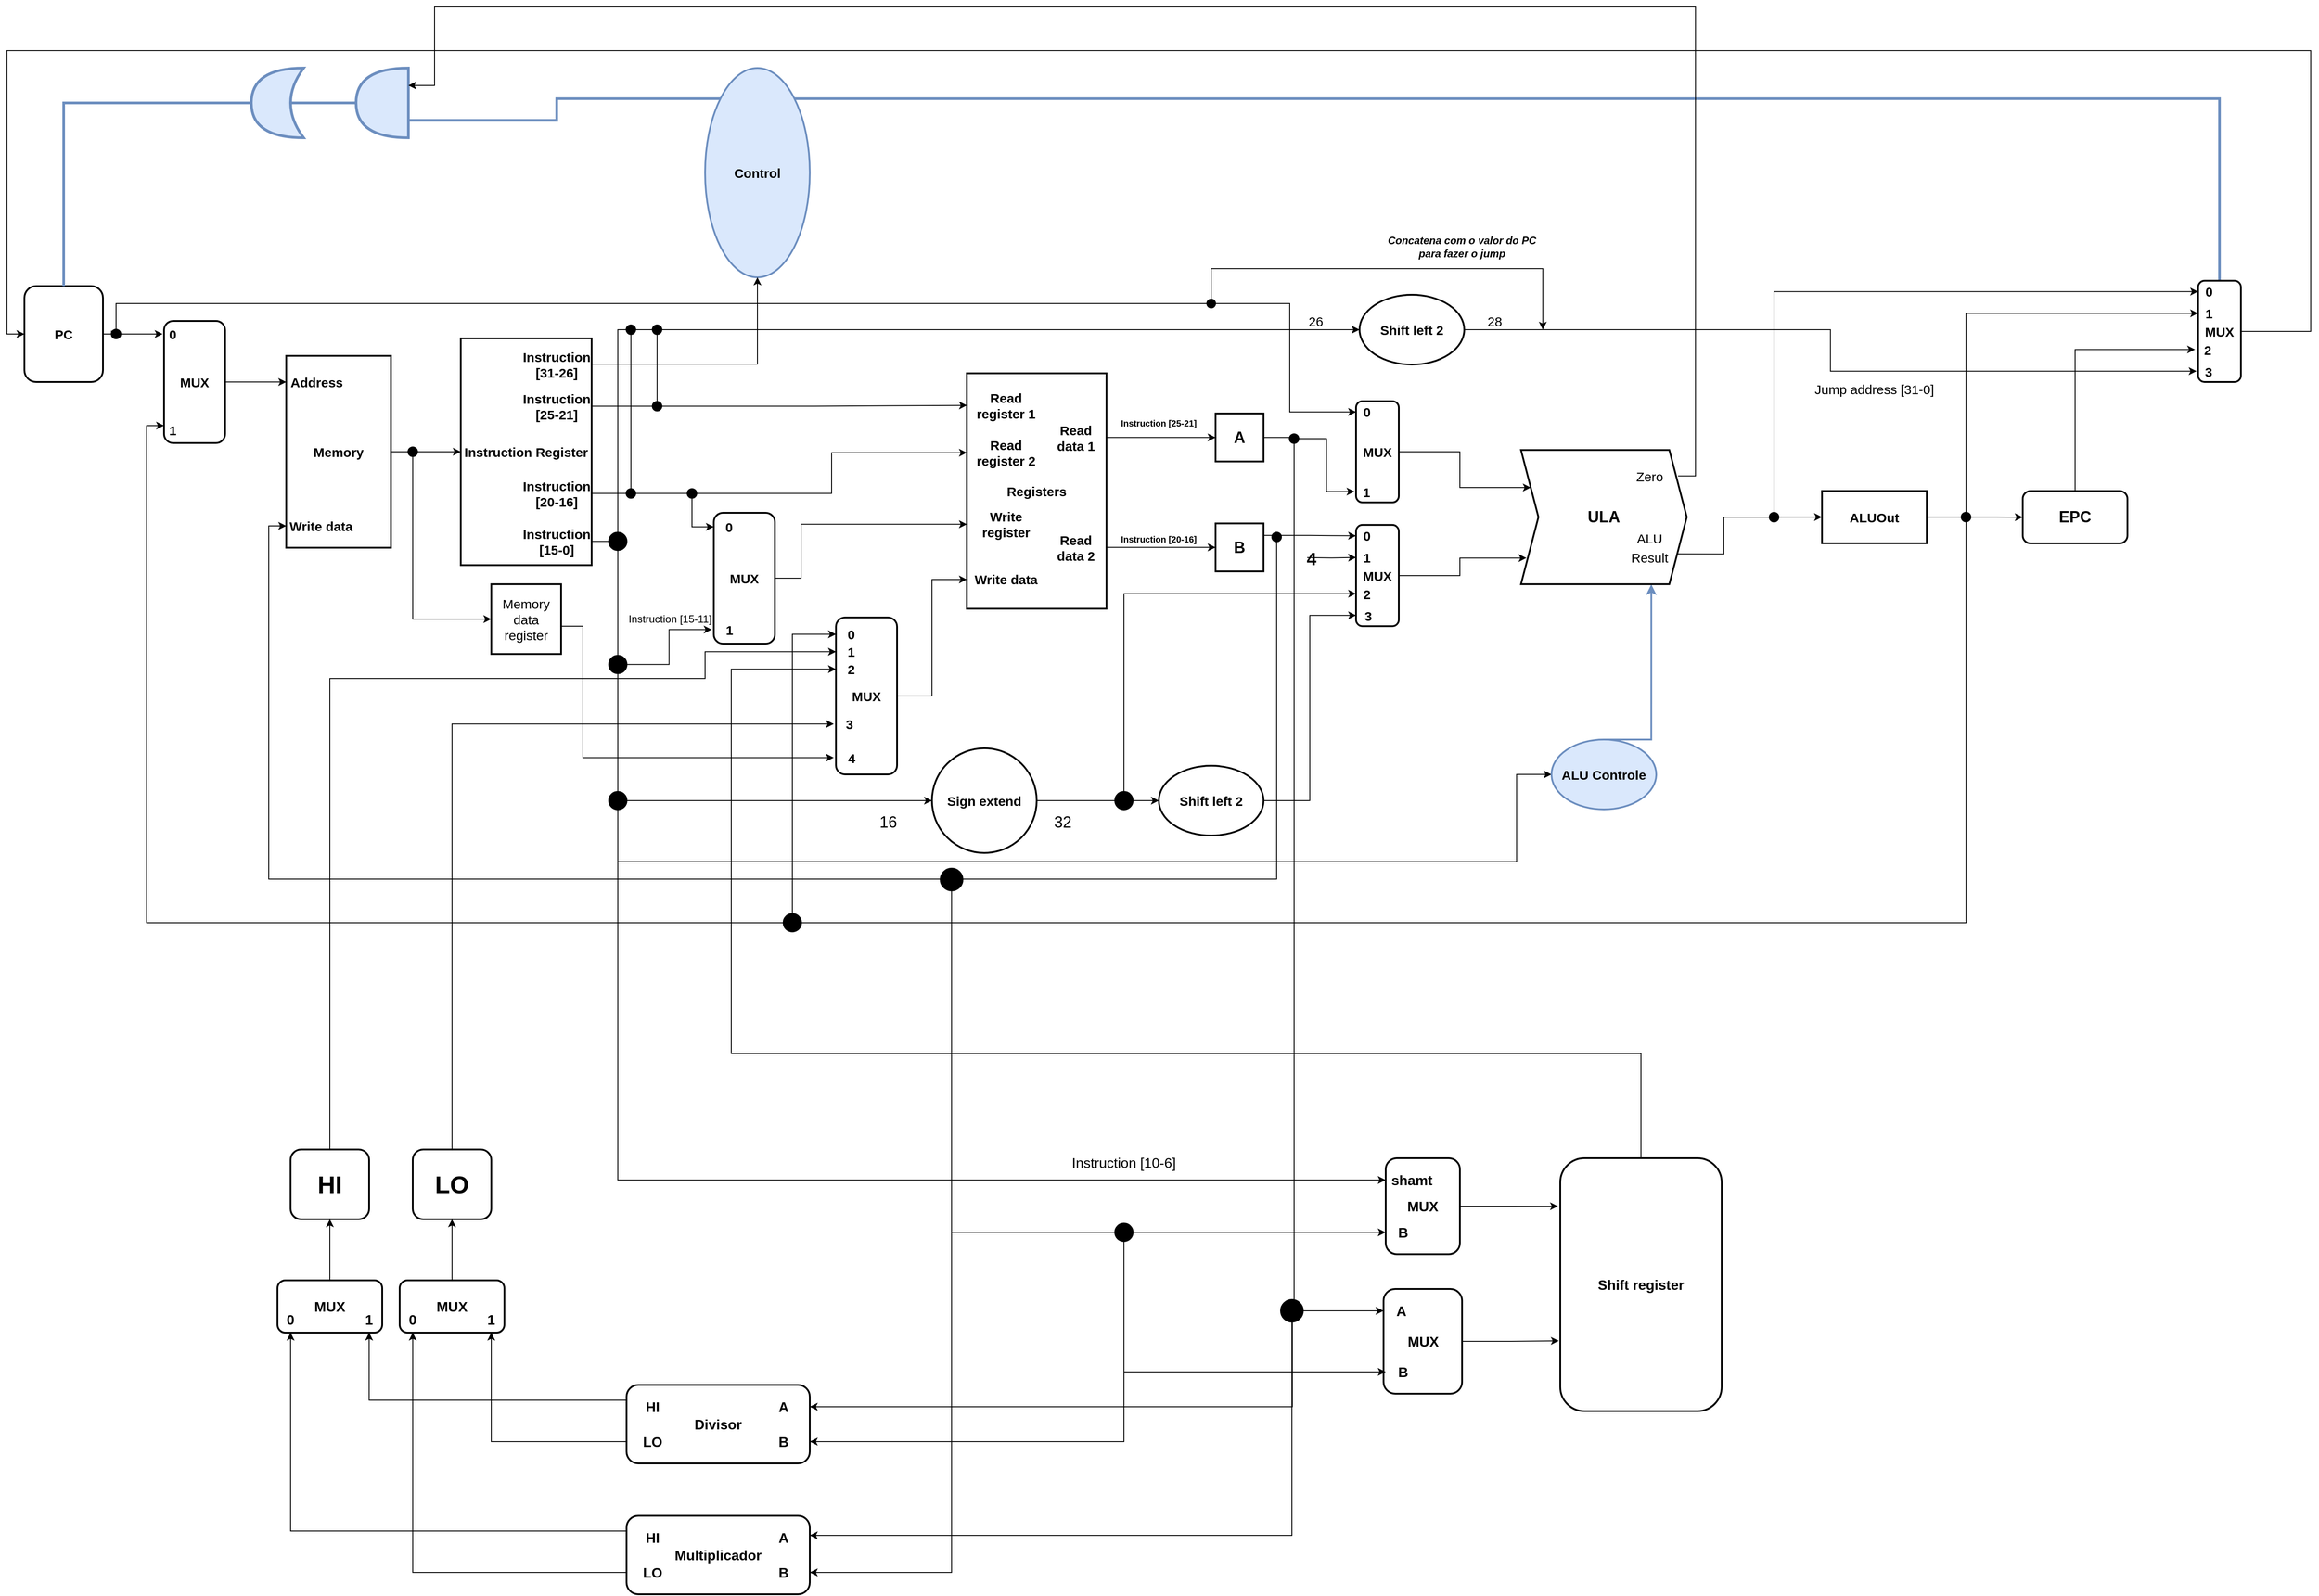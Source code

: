 <mxfile version="16.6.6" type="device"><diagram id="hc7XDy4shcpT3fI163qj" name="Page-1"><mxGraphModel dx="2595" dy="1448" grid="1" gridSize="10" guides="1" tooltips="1" connect="1" arrows="1" fold="1" page="1" pageScale="1" pageWidth="3000" pageHeight="2500" math="0" shadow="0"><root><mxCell id="0"/><mxCell id="1" parent="0"/><mxCell id="15MO8sk8ix9EDwdv1zw_-5" style="edgeStyle=orthogonalEdgeStyle;rounded=0;orthogonalLoop=1;jettySize=auto;html=1;exitX=1;exitY=0.5;exitDx=0;exitDy=0;entryX=-0.023;entryY=0.107;entryDx=0;entryDy=0;entryPerimeter=0;fontSize=15;startArrow=none;" parent="1" source="15MO8sk8ix9EDwdv1zw_-191" target="15MO8sk8ix9EDwdv1zw_-4" edge="1"><mxGeometry relative="1" as="geometry"/></mxCell><mxCell id="15MO8sk8ix9EDwdv1zw_-1" value="&lt;font size=&quot;1&quot;&gt;&lt;b style=&quot;font-size: 15px&quot;&gt;PC&lt;/b&gt;&lt;/font&gt;" style="rounded=1;whiteSpace=wrap;html=1;strokeWidth=2;" parent="1" vertex="1"><mxGeometry x="200" y="610" width="90" height="110" as="geometry"/></mxCell><mxCell id="15MO8sk8ix9EDwdv1zw_-7" value="" style="group" parent="1" vertex="1" connectable="0"><mxGeometry x="340" y="650" width="90" height="140" as="geometry"/></mxCell><mxCell id="15MO8sk8ix9EDwdv1zw_-10" value="" style="group" parent="15MO8sk8ix9EDwdv1zw_-7" vertex="1" connectable="0"><mxGeometry width="90" height="140" as="geometry"/></mxCell><mxCell id="15MO8sk8ix9EDwdv1zw_-4" value="&lt;b&gt;MUX&lt;/b&gt;" style="rounded=1;whiteSpace=wrap;html=1;fontSize=15;strokeWidth=2;" parent="15MO8sk8ix9EDwdv1zw_-10" vertex="1"><mxGeometry x="20" width="70" height="140" as="geometry"/></mxCell><mxCell id="15MO8sk8ix9EDwdv1zw_-6" value="&lt;b&gt;0&lt;/b&gt;" style="text;html=1;strokeColor=none;fillColor=none;align=center;verticalAlign=middle;whiteSpace=wrap;rounded=0;fontSize=15;" parent="15MO8sk8ix9EDwdv1zw_-10" vertex="1"><mxGeometry width="60" height="30" as="geometry"/></mxCell><mxCell id="15MO8sk8ix9EDwdv1zw_-8" value="&lt;b&gt;1&lt;/b&gt;" style="text;html=1;strokeColor=none;fillColor=none;align=center;verticalAlign=middle;whiteSpace=wrap;rounded=0;fontSize=15;" parent="15MO8sk8ix9EDwdv1zw_-10" vertex="1"><mxGeometry y="110" width="60" height="30" as="geometry"/></mxCell><mxCell id="15MO8sk8ix9EDwdv1zw_-16" value="" style="group" parent="1" vertex="1" connectable="0"><mxGeometry x="500" y="690" width="120" height="220" as="geometry"/></mxCell><mxCell id="15MO8sk8ix9EDwdv1zw_-11" value="&lt;b&gt;Memory&lt;/b&gt;" style="rounded=0;whiteSpace=wrap;html=1;fontSize=15;strokeWidth=2;" parent="15MO8sk8ix9EDwdv1zw_-16" vertex="1"><mxGeometry width="120" height="220" as="geometry"/></mxCell><mxCell id="15MO8sk8ix9EDwdv1zw_-12" value="&lt;b&gt;Address&lt;/b&gt;" style="text;html=1;strokeColor=none;fillColor=none;align=center;verticalAlign=middle;whiteSpace=wrap;rounded=0;fontSize=15;" parent="15MO8sk8ix9EDwdv1zw_-16" vertex="1"><mxGeometry y="15" width="70" height="30" as="geometry"/></mxCell><mxCell id="15MO8sk8ix9EDwdv1zw_-13" value="&lt;b&gt;Write data&lt;/b&gt;" style="text;html=1;strokeColor=none;fillColor=none;align=center;verticalAlign=middle;whiteSpace=wrap;rounded=0;fontSize=15;" parent="15MO8sk8ix9EDwdv1zw_-16" vertex="1"><mxGeometry y="180" width="80" height="30" as="geometry"/></mxCell><mxCell id="15MO8sk8ix9EDwdv1zw_-17" style="edgeStyle=orthogonalEdgeStyle;rounded=0;orthogonalLoop=1;jettySize=auto;html=1;exitX=1;exitY=0.5;exitDx=0;exitDy=0;entryX=0;entryY=0.5;entryDx=0;entryDy=0;fontSize=15;" parent="1" source="15MO8sk8ix9EDwdv1zw_-4" target="15MO8sk8ix9EDwdv1zw_-12" edge="1"><mxGeometry relative="1" as="geometry"/></mxCell><mxCell id="15MO8sk8ix9EDwdv1zw_-23" value="" style="group" parent="1" vertex="1" connectable="0"><mxGeometry x="700" y="670" width="150" height="260" as="geometry"/></mxCell><mxCell id="15MO8sk8ix9EDwdv1zw_-32" value="" style="group" parent="15MO8sk8ix9EDwdv1zw_-23" vertex="1" connectable="0"><mxGeometry width="150" height="260" as="geometry"/></mxCell><mxCell id="15MO8sk8ix9EDwdv1zw_-24" value="&lt;b&gt;Instruction Register&lt;/b&gt;" style="rounded=0;whiteSpace=wrap;html=1;fontSize=15;strokeWidth=2;" parent="15MO8sk8ix9EDwdv1zw_-32" vertex="1"><mxGeometry width="150" height="260" as="geometry"/></mxCell><mxCell id="15MO8sk8ix9EDwdv1zw_-27" value="&lt;b&gt;Instruction [31-26]&lt;/b&gt;" style="text;html=1;strokeColor=none;fillColor=none;align=center;verticalAlign=middle;whiteSpace=wrap;rounded=0;fontSize=15;" parent="15MO8sk8ix9EDwdv1zw_-32" vertex="1"><mxGeometry x="70" y="11.82" width="80" height="35.45" as="geometry"/></mxCell><mxCell id="15MO8sk8ix9EDwdv1zw_-28" value="&lt;b&gt;Instruction [25-21]&lt;/b&gt;" style="text;html=1;strokeColor=none;fillColor=none;align=center;verticalAlign=middle;whiteSpace=wrap;rounded=0;fontSize=15;" parent="15MO8sk8ix9EDwdv1zw_-32" vertex="1"><mxGeometry x="70" y="60" width="80" height="35.45" as="geometry"/></mxCell><mxCell id="15MO8sk8ix9EDwdv1zw_-29" value="&lt;b&gt;Instruction [20-16]&lt;/b&gt;" style="text;html=1;strokeColor=none;fillColor=none;align=center;verticalAlign=middle;whiteSpace=wrap;rounded=0;fontSize=15;" parent="15MO8sk8ix9EDwdv1zw_-32" vertex="1"><mxGeometry x="70" y="160" width="80" height="35.45" as="geometry"/></mxCell><mxCell id="15MO8sk8ix9EDwdv1zw_-31" value="&lt;b&gt;Instruction [15-0]&lt;/b&gt;" style="text;html=1;strokeColor=none;fillColor=none;align=center;verticalAlign=middle;whiteSpace=wrap;rounded=0;fontSize=15;" parent="15MO8sk8ix9EDwdv1zw_-32" vertex="1"><mxGeometry x="70" y="215" width="80" height="35.45" as="geometry"/></mxCell><mxCell id="15MO8sk8ix9EDwdv1zw_-146" style="edgeStyle=orthogonalEdgeStyle;rounded=0;orthogonalLoop=1;jettySize=auto;html=1;exitX=1;exitY=0.5;exitDx=0;exitDy=0;entryX=0;entryY=0.5;entryDx=0;entryDy=0;fontSize=12;endArrow=classic;endFill=1;" parent="1" source="15MO8sk8ix9EDwdv1zw_-35" target="15MO8sk8ix9EDwdv1zw_-145" edge="1"><mxGeometry relative="1" as="geometry"><Array as="points"><mxPoint x="815" y="1000"/><mxPoint x="840" y="1000"/><mxPoint x="840" y="1151"/></Array></mxGeometry></mxCell><mxCell id="15MO8sk8ix9EDwdv1zw_-35" value="Memory data register" style="whiteSpace=wrap;html=1;aspect=fixed;fontSize=15;strokeWidth=2;" parent="1" vertex="1"><mxGeometry x="735" y="951.87" width="80" height="80" as="geometry"/></mxCell><mxCell id="15MO8sk8ix9EDwdv1zw_-46" value="" style="edgeStyle=orthogonalEdgeStyle;rounded=0;orthogonalLoop=1;jettySize=auto;html=1;exitX=1;exitY=0.5;exitDx=0;exitDy=0;fontSize=15;endArrow=none;" parent="1" source="15MO8sk8ix9EDwdv1zw_-11" target="15MO8sk8ix9EDwdv1zw_-36" edge="1"><mxGeometry relative="1" as="geometry"><mxPoint x="620" y="800" as="sourcePoint"/><mxPoint x="710" y="800" as="targetPoint"/></mxGeometry></mxCell><mxCell id="15MO8sk8ix9EDwdv1zw_-47" value="" style="group" parent="1" vertex="1" connectable="0"><mxGeometry x="640" y="795" width="10" height="10" as="geometry"/></mxCell><mxCell id="15MO8sk8ix9EDwdv1zw_-36" value="" style="ellipse;whiteSpace=wrap;html=1;aspect=fixed;fontSize=15;strokeWidth=2;fillColor=#000000;" parent="15MO8sk8ix9EDwdv1zw_-47" vertex="1"><mxGeometry width="10" height="10" as="geometry"/></mxCell><mxCell id="15MO8sk8ix9EDwdv1zw_-34" style="edgeStyle=orthogonalEdgeStyle;rounded=0;orthogonalLoop=1;jettySize=auto;html=1;exitX=1;exitY=0.5;exitDx=0;exitDy=0;fontSize=15;startArrow=none;" parent="1" source="15MO8sk8ix9EDwdv1zw_-36" target="15MO8sk8ix9EDwdv1zw_-24" edge="1"><mxGeometry relative="1" as="geometry"/></mxCell><mxCell id="15MO8sk8ix9EDwdv1zw_-48" style="edgeStyle=orthogonalEdgeStyle;rounded=0;orthogonalLoop=1;jettySize=auto;html=1;exitX=0.5;exitY=1;exitDx=0;exitDy=0;entryX=0;entryY=0.5;entryDx=0;entryDy=0;fontSize=15;" parent="1" source="15MO8sk8ix9EDwdv1zw_-36" target="15MO8sk8ix9EDwdv1zw_-35" edge="1"><mxGeometry relative="1" as="geometry"/></mxCell><mxCell id="NQAKdN8J-P9fyeXCAvm4-3" style="edgeStyle=orthogonalEdgeStyle;rounded=0;orthogonalLoop=1;jettySize=auto;html=1;exitX=1;exitY=0;exitDx=0;exitDy=0;fontSize=10;entryX=1;entryY=0;entryDx=0;entryDy=0;fillColor=#dae8fc;strokeColor=#6c8ebf;strokeWidth=3;endArrow=none;endFill=0;" edge="1" parent="1" source="15MO8sk8ix9EDwdv1zw_-49" target="15MO8sk8ix9EDwdv1zw_-211"><mxGeometry relative="1" as="geometry"><mxPoint x="2740" y="470" as="targetPoint"/></mxGeometry></mxCell><mxCell id="NQAKdN8J-P9fyeXCAvm4-7" style="edgeStyle=orthogonalEdgeStyle;rounded=0;orthogonalLoop=1;jettySize=auto;html=1;exitX=0;exitY=0.25;exitDx=0;exitDy=0;entryX=0;entryY=0;entryDx=0;entryDy=0;fontSize=10;startArrow=none;startFill=0;endArrow=none;endFill=0;strokeColor=#6c8ebf;strokeWidth=3;exitPerimeter=0;fillColor=#dae8fc;" edge="1" parent="1" source="NQAKdN8J-P9fyeXCAvm4-5" target="15MO8sk8ix9EDwdv1zw_-49"><mxGeometry relative="1" as="geometry"/></mxCell><mxCell id="15MO8sk8ix9EDwdv1zw_-49" value="&lt;b&gt;Control&lt;/b&gt;" style="ellipse;whiteSpace=wrap;html=1;fontSize=15;strokeWidth=2;fillColor=#dae8fc;strokeColor=#6c8ebf;" parent="1" vertex="1"><mxGeometry x="980" y="360" width="120" height="240" as="geometry"/></mxCell><mxCell id="15MO8sk8ix9EDwdv1zw_-50" style="edgeStyle=orthogonalEdgeStyle;rounded=0;orthogonalLoop=1;jettySize=auto;html=1;exitX=1;exitY=0.5;exitDx=0;exitDy=0;entryX=0.5;entryY=1;entryDx=0;entryDy=0;fontSize=15;" parent="1" source="15MO8sk8ix9EDwdv1zw_-27" target="15MO8sk8ix9EDwdv1zw_-49" edge="1"><mxGeometry relative="1" as="geometry"/></mxCell><mxCell id="15MO8sk8ix9EDwdv1zw_-51" value="" style="group" parent="1" vertex="1" connectable="0"><mxGeometry x="1280" y="710" width="290" height="270" as="geometry"/></mxCell><mxCell id="15MO8sk8ix9EDwdv1zw_-69" value="" style="group" parent="15MO8sk8ix9EDwdv1zw_-51" vertex="1" connectable="0"><mxGeometry width="290" height="270" as="geometry"/></mxCell><mxCell id="15MO8sk8ix9EDwdv1zw_-52" value="&lt;b&gt;Registers&lt;/b&gt;" style="rounded=0;whiteSpace=wrap;html=1;fontSize=15;strokeWidth=2;" parent="15MO8sk8ix9EDwdv1zw_-69" vertex="1"><mxGeometry width="160" height="270" as="geometry"/></mxCell><mxCell id="15MO8sk8ix9EDwdv1zw_-58" value="&lt;b&gt;Read register 1&lt;/b&gt;" style="text;html=1;strokeColor=none;fillColor=none;align=center;verticalAlign=middle;whiteSpace=wrap;rounded=0;fontSize=15;" parent="15MO8sk8ix9EDwdv1zw_-69" vertex="1"><mxGeometry y="18.409" width="90" height="36.818" as="geometry"/></mxCell><mxCell id="15MO8sk8ix9EDwdv1zw_-62" value="&lt;b&gt;Read register 2&lt;/b&gt;" style="text;html=1;strokeColor=none;fillColor=none;align=center;verticalAlign=middle;whiteSpace=wrap;rounded=0;fontSize=15;" parent="15MO8sk8ix9EDwdv1zw_-69" vertex="1"><mxGeometry y="72.689" width="90" height="36.818" as="geometry"/></mxCell><mxCell id="15MO8sk8ix9EDwdv1zw_-63" value="&lt;b&gt;Write register&lt;/b&gt;" style="text;html=1;strokeColor=none;fillColor=none;align=center;verticalAlign=middle;whiteSpace=wrap;rounded=0;fontSize=15;" parent="15MO8sk8ix9EDwdv1zw_-69" vertex="1"><mxGeometry y="154.728" width="90" height="36.818" as="geometry"/></mxCell><mxCell id="15MO8sk8ix9EDwdv1zw_-64" value="&lt;b&gt;Write data&lt;/b&gt;" style="text;html=1;strokeColor=none;fillColor=none;align=center;verticalAlign=middle;whiteSpace=wrap;rounded=0;fontSize=15;" parent="15MO8sk8ix9EDwdv1zw_-69" vertex="1"><mxGeometry y="218.074" width="90" height="36.818" as="geometry"/></mxCell><mxCell id="15MO8sk8ix9EDwdv1zw_-65" value="&lt;b&gt;Read data 1&lt;/b&gt;" style="text;html=1;strokeColor=none;fillColor=none;align=center;verticalAlign=middle;whiteSpace=wrap;rounded=0;fontSize=15;" parent="15MO8sk8ix9EDwdv1zw_-69" vertex="1"><mxGeometry x="90" y="55.225" width="70" height="36.813" as="geometry"/></mxCell><mxCell id="15MO8sk8ix9EDwdv1zw_-66" value="&lt;b&gt;Read data 2&lt;/b&gt;" style="text;html=1;strokeColor=none;fillColor=none;align=center;verticalAlign=middle;whiteSpace=wrap;rounded=0;fontSize=15;" parent="15MO8sk8ix9EDwdv1zw_-69" vertex="1"><mxGeometry x="90" y="181.263" width="70" height="36.813" as="geometry"/></mxCell><mxCell id="NQAKdN8J-P9fyeXCAvm4-1" value="&lt;font style=&quot;font-size: 10px&quot;&gt;&lt;b&gt;Instruction [25-21]&lt;/b&gt;&lt;/font&gt;" style="text;html=1;strokeColor=none;fillColor=none;align=center;verticalAlign=middle;whiteSpace=wrap;rounded=0;fontSize=15;" vertex="1" parent="15MO8sk8ix9EDwdv1zw_-69"><mxGeometry x="150" y="37.24" width="140" height="35.45" as="geometry"/></mxCell><mxCell id="NQAKdN8J-P9fyeXCAvm4-2" value="&lt;font style=&quot;font-size: 10px&quot;&gt;&lt;b&gt;Instruction [20-16]&lt;/b&gt;&lt;/font&gt;" style="text;html=1;strokeColor=none;fillColor=none;align=center;verticalAlign=middle;whiteSpace=wrap;rounded=0;fontSize=15;" vertex="1" parent="15MO8sk8ix9EDwdv1zw_-69"><mxGeometry x="150" y="170" width="140" height="35.45" as="geometry"/></mxCell><mxCell id="15MO8sk8ix9EDwdv1zw_-76" value="" style="group" parent="1" vertex="1" connectable="0"><mxGeometry x="970" y="870" width="90" height="150" as="geometry"/></mxCell><mxCell id="15MO8sk8ix9EDwdv1zw_-77" value="" style="group" parent="15MO8sk8ix9EDwdv1zw_-76" vertex="1" connectable="0"><mxGeometry width="90" height="150" as="geometry"/></mxCell><mxCell id="15MO8sk8ix9EDwdv1zw_-78" value="&lt;b&gt;MUX&lt;/b&gt;" style="rounded=1;whiteSpace=wrap;html=1;fontSize=15;strokeWidth=2;" parent="15MO8sk8ix9EDwdv1zw_-77" vertex="1"><mxGeometry x="20" width="70" height="150" as="geometry"/></mxCell><mxCell id="15MO8sk8ix9EDwdv1zw_-79" value="&lt;b&gt;0&lt;/b&gt;" style="text;html=1;strokeColor=none;fillColor=none;align=center;verticalAlign=middle;whiteSpace=wrap;rounded=0;fontSize=15;" parent="15MO8sk8ix9EDwdv1zw_-77" vertex="1"><mxGeometry x="20" width="35" height="32.143" as="geometry"/></mxCell><mxCell id="15MO8sk8ix9EDwdv1zw_-80" value="&lt;b&gt;1&lt;/b&gt;" style="text;html=1;strokeColor=none;fillColor=none;align=center;verticalAlign=middle;whiteSpace=wrap;rounded=0;fontSize=15;" parent="15MO8sk8ix9EDwdv1zw_-77" vertex="1"><mxGeometry x="17.5" y="117.857" width="40" height="32.143" as="geometry"/></mxCell><mxCell id="15MO8sk8ix9EDwdv1zw_-82" value="" style="edgeStyle=orthogonalEdgeStyle;rounded=0;orthogonalLoop=1;jettySize=auto;html=1;exitX=1;exitY=0.5;exitDx=0;exitDy=0;entryX=0;entryY=0.5;entryDx=0;entryDy=0;fontSize=15;endArrow=none;" parent="1" source="15MO8sk8ix9EDwdv1zw_-29" target="15MO8sk8ix9EDwdv1zw_-81" edge="1"><mxGeometry relative="1" as="geometry"><mxPoint x="860" y="847.725" as="sourcePoint"/><mxPoint x="1160" y="801.099" as="targetPoint"/></mxGeometry></mxCell><mxCell id="15MO8sk8ix9EDwdv1zw_-83" value="" style="group" parent="1" vertex="1" connectable="0"><mxGeometry x="890" y="842.72" width="10" height="10" as="geometry"/></mxCell><mxCell id="15MO8sk8ix9EDwdv1zw_-81" value="" style="ellipse;whiteSpace=wrap;html=1;aspect=fixed;fontSize=15;strokeWidth=2;fillColor=#000000;" parent="15MO8sk8ix9EDwdv1zw_-83" vertex="1"><mxGeometry width="10" height="10" as="geometry"/></mxCell><mxCell id="15MO8sk8ix9EDwdv1zw_-86" value="" style="group" parent="1" vertex="1" connectable="0"><mxGeometry x="960" y="842.72" width="10" height="10" as="geometry"/></mxCell><mxCell id="15MO8sk8ix9EDwdv1zw_-84" value="" style="ellipse;whiteSpace=wrap;html=1;aspect=fixed;fontSize=15;strokeWidth=2;fillColor=#000000;" parent="15MO8sk8ix9EDwdv1zw_-86" vertex="1"><mxGeometry width="10" height="10" as="geometry"/></mxCell><mxCell id="15MO8sk8ix9EDwdv1zw_-85" value="" style="edgeStyle=orthogonalEdgeStyle;rounded=0;orthogonalLoop=1;jettySize=auto;html=1;exitX=1;exitY=0.5;exitDx=0;exitDy=0;entryX=0;entryY=0.5;entryDx=0;entryDy=0;fontSize=15;startArrow=none;endArrow=none;" parent="15MO8sk8ix9EDwdv1zw_-86" source="15MO8sk8ix9EDwdv1zw_-81" target="15MO8sk8ix9EDwdv1zw_-84" edge="1"><mxGeometry relative="1" as="geometry"><mxPoint x="-60" y="5" as="sourcePoint"/><mxPoint x="200" y="-41.621" as="targetPoint"/></mxGeometry></mxCell><mxCell id="15MO8sk8ix9EDwdv1zw_-75" style="edgeStyle=orthogonalEdgeStyle;rounded=0;orthogonalLoop=1;jettySize=auto;html=1;exitX=1;exitY=0.5;exitDx=0;exitDy=0;entryX=0;entryY=0.5;entryDx=0;entryDy=0;fontSize=15;startArrow=none;" parent="1" source="15MO8sk8ix9EDwdv1zw_-84" target="15MO8sk8ix9EDwdv1zw_-62" edge="1"><mxGeometry relative="1" as="geometry"/></mxCell><mxCell id="15MO8sk8ix9EDwdv1zw_-88" style="edgeStyle=orthogonalEdgeStyle;rounded=0;orthogonalLoop=1;jettySize=auto;html=1;exitX=0.5;exitY=1;exitDx=0;exitDy=0;entryX=0;entryY=0.5;entryDx=0;entryDy=0;fontSize=15;" parent="1" source="15MO8sk8ix9EDwdv1zw_-84" target="15MO8sk8ix9EDwdv1zw_-79" edge="1"><mxGeometry relative="1" as="geometry"/></mxCell><mxCell id="15MO8sk8ix9EDwdv1zw_-220" style="edgeStyle=orthogonalEdgeStyle;rounded=0;orthogonalLoop=1;jettySize=auto;html=1;exitX=1;exitY=0.5;exitDx=0;exitDy=0;entryX=0;entryY=0.5;entryDx=0;entryDy=0;fontSize=15;endArrow=classic;endFill=1;" parent="1" source="15MO8sk8ix9EDwdv1zw_-89" target="15MO8sk8ix9EDwdv1zw_-212" edge="1"><mxGeometry relative="1" as="geometry"/></mxCell><mxCell id="15MO8sk8ix9EDwdv1zw_-89" value="&lt;b&gt;Shift left 2&lt;/b&gt;" style="ellipse;whiteSpace=wrap;html=1;fontSize=15;strokeColor=#000000;strokeWidth=2;fillColor=none;" parent="1" vertex="1"><mxGeometry x="1730" y="620" width="120" height="80" as="geometry"/></mxCell><mxCell id="15MO8sk8ix9EDwdv1zw_-112" style="edgeStyle=orthogonalEdgeStyle;rounded=0;orthogonalLoop=1;jettySize=auto;html=1;exitX=1;exitY=0.5;exitDx=0;exitDy=0;entryX=0;entryY=0.5;entryDx=0;entryDy=0;fontSize=15;endArrow=none;endFill=0;" parent="1" source="15MO8sk8ix9EDwdv1zw_-99" target="15MO8sk8ix9EDwdv1zw_-109" edge="1"><mxGeometry relative="1" as="geometry"/></mxCell><mxCell id="15MO8sk8ix9EDwdv1zw_-99" value="" style="ellipse;whiteSpace=wrap;html=1;aspect=fixed;fontSize=15;strokeWidth=2;fillColor=#000000;" parent="1" vertex="1"><mxGeometry x="890" y="655" width="10" height="10" as="geometry"/></mxCell><mxCell id="15MO8sk8ix9EDwdv1zw_-102" value="" style="edgeStyle=orthogonalEdgeStyle;rounded=0;orthogonalLoop=1;jettySize=auto;html=1;fontSize=15;endArrow=none;startArrow=none;" parent="1" source="15MO8sk8ix9EDwdv1zw_-115" target="15MO8sk8ix9EDwdv1zw_-99" edge="1"><mxGeometry relative="1" as="geometry"><mxPoint x="1540" y="660" as="targetPoint"/><mxPoint x="870" y="1220" as="sourcePoint"/><Array as="points"><mxPoint x="880" y="660"/></Array></mxGeometry></mxCell><mxCell id="15MO8sk8ix9EDwdv1zw_-104" value="" style="edgeStyle=orthogonalEdgeStyle;rounded=0;orthogonalLoop=1;jettySize=auto;html=1;exitX=1;exitY=0.5;exitDx=0;exitDy=0;fontSize=15;endArrow=none;" parent="1" source="15MO8sk8ix9EDwdv1zw_-28" target="15MO8sk8ix9EDwdv1zw_-103" edge="1"><mxGeometry relative="1" as="geometry"><mxPoint x="860" y="747.725" as="sourcePoint"/><mxPoint x="1160" y="746.8" as="targetPoint"/></mxGeometry></mxCell><mxCell id="15MO8sk8ix9EDwdv1zw_-108" value="" style="group" parent="1" vertex="1" connectable="0"><mxGeometry x="920" y="742.72" width="10" height="10" as="geometry"/></mxCell><mxCell id="15MO8sk8ix9EDwdv1zw_-103" value="" style="ellipse;whiteSpace=wrap;html=1;aspect=fixed;fontSize=15;strokeWidth=2;fillColor=#000000;" parent="15MO8sk8ix9EDwdv1zw_-108" vertex="1"><mxGeometry width="10" height="10" as="geometry"/></mxCell><mxCell id="15MO8sk8ix9EDwdv1zw_-74" style="edgeStyle=orthogonalEdgeStyle;rounded=0;orthogonalLoop=1;jettySize=auto;html=1;exitX=1;exitY=0.5;exitDx=0;exitDy=0;fontSize=15;startArrow=none;" parent="1" source="15MO8sk8ix9EDwdv1zw_-103" target="15MO8sk8ix9EDwdv1zw_-58" edge="1"><mxGeometry relative="1" as="geometry"/></mxCell><mxCell id="15MO8sk8ix9EDwdv1zw_-148" style="edgeStyle=orthogonalEdgeStyle;rounded=0;orthogonalLoop=1;jettySize=auto;html=1;exitX=1;exitY=0.5;exitDx=0;exitDy=0;entryX=0;entryY=0.5;entryDx=0;entryDy=0;fontSize=12;endArrow=classic;endFill=1;" parent="1" source="15MO8sk8ix9EDwdv1zw_-109" target="15MO8sk8ix9EDwdv1zw_-89" edge="1"><mxGeometry relative="1" as="geometry"/></mxCell><mxCell id="15MO8sk8ix9EDwdv1zw_-109" value="" style="ellipse;whiteSpace=wrap;html=1;aspect=fixed;fontSize=15;strokeWidth=2;fillColor=#000000;" parent="1" vertex="1"><mxGeometry x="920" y="655" width="10" height="10" as="geometry"/></mxCell><mxCell id="15MO8sk8ix9EDwdv1zw_-110" style="edgeStyle=orthogonalEdgeStyle;rounded=0;orthogonalLoop=1;jettySize=auto;html=1;exitX=0.5;exitY=0;exitDx=0;exitDy=0;entryX=0.5;entryY=1;entryDx=0;entryDy=0;fontSize=15;endArrow=none;endFill=0;" parent="1" source="15MO8sk8ix9EDwdv1zw_-81" target="15MO8sk8ix9EDwdv1zw_-99" edge="1"><mxGeometry relative="1" as="geometry"/></mxCell><mxCell id="15MO8sk8ix9EDwdv1zw_-111" style="edgeStyle=orthogonalEdgeStyle;rounded=0;orthogonalLoop=1;jettySize=auto;html=1;exitX=0.5;exitY=0;exitDx=0;exitDy=0;entryX=0.5;entryY=1;entryDx=0;entryDy=0;fontSize=15;endArrow=none;endFill=0;" parent="1" source="15MO8sk8ix9EDwdv1zw_-103" target="15MO8sk8ix9EDwdv1zw_-109" edge="1"><mxGeometry relative="1" as="geometry"/></mxCell><mxCell id="15MO8sk8ix9EDwdv1zw_-115" value="" style="ellipse;whiteSpace=wrap;html=1;aspect=fixed;fontSize=15;strokeWidth=2;fillColor=#000000;" parent="1" vertex="1"><mxGeometry x="870" y="892.72" width="20" height="20" as="geometry"/></mxCell><mxCell id="15MO8sk8ix9EDwdv1zw_-118" value="" style="edgeStyle=orthogonalEdgeStyle;rounded=0;orthogonalLoop=1;jettySize=auto;html=1;fontSize=15;endArrow=none;startArrow=none;" parent="1" source="15MO8sk8ix9EDwdv1zw_-121" target="15MO8sk8ix9EDwdv1zw_-115" edge="1"><mxGeometry relative="1" as="geometry"><mxPoint x="890" y="660" as="targetPoint"/><mxPoint x="870" y="1220" as="sourcePoint"/><Array as="points"/></mxGeometry></mxCell><mxCell id="15MO8sk8ix9EDwdv1zw_-119" style="edgeStyle=orthogonalEdgeStyle;rounded=0;orthogonalLoop=1;jettySize=auto;html=1;exitX=1;exitY=0.5;exitDx=0;exitDy=0;entryX=0;entryY=0.5;entryDx=0;entryDy=0;fontSize=15;endArrow=none;endFill=0;" parent="1" source="15MO8sk8ix9EDwdv1zw_-31" target="15MO8sk8ix9EDwdv1zw_-115" edge="1"><mxGeometry relative="1" as="geometry"/></mxCell><mxCell id="15MO8sk8ix9EDwdv1zw_-126" style="edgeStyle=orthogonalEdgeStyle;rounded=0;orthogonalLoop=1;jettySize=auto;html=1;exitX=1;exitY=0.5;exitDx=0;exitDy=0;entryX=0;entryY=0.5;entryDx=0;entryDy=0;fontSize=15;endArrow=classic;endFill=1;" parent="1" source="15MO8sk8ix9EDwdv1zw_-121" target="15MO8sk8ix9EDwdv1zw_-80" edge="1"><mxGeometry relative="1" as="geometry"/></mxCell><mxCell id="15MO8sk8ix9EDwdv1zw_-121" value="" style="ellipse;whiteSpace=wrap;html=1;aspect=fixed;fontSize=15;strokeWidth=2;fillColor=#000000;" parent="1" vertex="1"><mxGeometry x="870" y="1033.93" width="20" height="20" as="geometry"/></mxCell><mxCell id="15MO8sk8ix9EDwdv1zw_-125" value="" style="edgeStyle=orthogonalEdgeStyle;rounded=0;orthogonalLoop=1;jettySize=auto;html=1;fontSize=15;endArrow=none;startArrow=none;" parent="1" source="15MO8sk8ix9EDwdv1zw_-130" target="15MO8sk8ix9EDwdv1zw_-121" edge="1"><mxGeometry relative="1" as="geometry"><mxPoint x="880" y="912.72" as="targetPoint"/><mxPoint x="870" y="1220" as="sourcePoint"/><Array as="points"/></mxGeometry></mxCell><mxCell id="15MO8sk8ix9EDwdv1zw_-127" value="&lt;font style=&quot;font-size: 12px&quot;&gt;Instruction [15-11]&lt;/font&gt;" style="text;html=1;strokeColor=none;fillColor=none;align=center;verticalAlign=middle;whiteSpace=wrap;rounded=0;fontSize=15;" parent="1" vertex="1"><mxGeometry x="870" y="974.91" width="140" height="30" as="geometry"/></mxCell><mxCell id="15MO8sk8ix9EDwdv1zw_-128" style="edgeStyle=orthogonalEdgeStyle;rounded=0;orthogonalLoop=1;jettySize=auto;html=1;exitX=1;exitY=0.5;exitDx=0;exitDy=0;entryX=0;entryY=0.5;entryDx=0;entryDy=0;fontSize=12;endArrow=classic;endFill=1;" parent="1" source="15MO8sk8ix9EDwdv1zw_-78" target="15MO8sk8ix9EDwdv1zw_-63" edge="1"><mxGeometry relative="1" as="geometry"><Array as="points"><mxPoint x="1090" y="945"/><mxPoint x="1090" y="883"/></Array></mxGeometry></mxCell><mxCell id="15MO8sk8ix9EDwdv1zw_-134" style="edgeStyle=orthogonalEdgeStyle;rounded=0;orthogonalLoop=1;jettySize=auto;html=1;exitX=1;exitY=0.5;exitDx=0;exitDy=0;entryX=0;entryY=0.5;entryDx=0;entryDy=0;fontSize=12;endArrow=classic;endFill=1;" parent="1" source="15MO8sk8ix9EDwdv1zw_-129" target="15MO8sk8ix9EDwdv1zw_-133" edge="1"><mxGeometry relative="1" as="geometry"/></mxCell><mxCell id="15MO8sk8ix9EDwdv1zw_-129" value="&lt;b&gt;Sign extend&lt;/b&gt;" style="ellipse;whiteSpace=wrap;html=1;fontSize=15;strokeColor=#000000;strokeWidth=2;fillColor=none;" parent="1" vertex="1"><mxGeometry x="1240" y="1140" width="120" height="120" as="geometry"/></mxCell><mxCell id="15MO8sk8ix9EDwdv1zw_-132" style="edgeStyle=orthogonalEdgeStyle;rounded=0;orthogonalLoop=1;jettySize=auto;html=1;exitX=1;exitY=0.5;exitDx=0;exitDy=0;entryX=0;entryY=0.5;entryDx=0;entryDy=0;fontSize=12;endArrow=classic;endFill=1;" parent="1" source="15MO8sk8ix9EDwdv1zw_-130" target="15MO8sk8ix9EDwdv1zw_-129" edge="1"><mxGeometry relative="1" as="geometry"/></mxCell><mxCell id="-oYlVssPzK9s7Mnbj9AH-84" style="edgeStyle=orthogonalEdgeStyle;rounded=0;orthogonalLoop=1;jettySize=auto;html=1;exitX=0.5;exitY=1;exitDx=0;exitDy=0;entryX=0;entryY=0.5;entryDx=0;entryDy=0;fontSize=16;" parent="1" source="15MO8sk8ix9EDwdv1zw_-130" target="-oYlVssPzK9s7Mnbj9AH-70" edge="1"><mxGeometry relative="1" as="geometry"/></mxCell><mxCell id="15MO8sk8ix9EDwdv1zw_-130" value="" style="ellipse;whiteSpace=wrap;html=1;aspect=fixed;fontSize=15;strokeWidth=2;fillColor=#000000;" parent="1" vertex="1"><mxGeometry x="870" y="1190" width="20" height="20" as="geometry"/></mxCell><mxCell id="15MO8sk8ix9EDwdv1zw_-131" value="" style="edgeStyle=orthogonalEdgeStyle;rounded=0;orthogonalLoop=1;jettySize=auto;html=1;fontSize=15;endArrow=classic;endFill=1;entryX=0;entryY=0.5;entryDx=0;entryDy=0;" parent="1" source="15MO8sk8ix9EDwdv1zw_-130" target="15MO8sk8ix9EDwdv1zw_-149" edge="1"><mxGeometry relative="1" as="geometry"><mxPoint x="1540" y="1360" as="targetPoint"/><mxPoint x="880" y="1053.93" as="sourcePoint"/><Array as="points"><mxPoint x="880" y="1270"/><mxPoint x="1910" y="1270"/><mxPoint x="1910" y="1170"/></Array></mxGeometry></mxCell><mxCell id="15MO8sk8ix9EDwdv1zw_-174" style="edgeStyle=orthogonalEdgeStyle;rounded=0;orthogonalLoop=1;jettySize=auto;html=1;exitX=1;exitY=0.5;exitDx=0;exitDy=0;entryX=0;entryY=0.5;entryDx=0;entryDy=0;fontSize=18;endArrow=classic;endFill=1;" parent="1" source="15MO8sk8ix9EDwdv1zw_-133" target="15MO8sk8ix9EDwdv1zw_-158" edge="1"><mxGeometry relative="1" as="geometry"/></mxCell><mxCell id="15MO8sk8ix9EDwdv1zw_-133" value="&lt;b&gt;Shift left 2&lt;/b&gt;" style="ellipse;whiteSpace=wrap;html=1;fontSize=15;strokeColor=#000000;strokeWidth=2;fillColor=none;" parent="1" vertex="1"><mxGeometry x="1500" y="1160" width="120" height="80" as="geometry"/></mxCell><mxCell id="15MO8sk8ix9EDwdv1zw_-141" value="" style="group" parent="1" vertex="1" connectable="0"><mxGeometry x="1110" y="990" width="90" height="180" as="geometry"/></mxCell><mxCell id="15MO8sk8ix9EDwdv1zw_-142" value="" style="group" parent="15MO8sk8ix9EDwdv1zw_-141" vertex="1" connectable="0"><mxGeometry width="90" height="180" as="geometry"/></mxCell><mxCell id="15MO8sk8ix9EDwdv1zw_-143" value="&lt;b&gt;MUX&lt;/b&gt;" style="rounded=1;whiteSpace=wrap;html=1;fontSize=15;strokeWidth=2;" parent="15MO8sk8ix9EDwdv1zw_-142" vertex="1"><mxGeometry x="20" width="70" height="180" as="geometry"/></mxCell><mxCell id="15MO8sk8ix9EDwdv1zw_-144" value="&lt;b&gt;0&lt;/b&gt;" style="text;html=1;strokeColor=none;fillColor=none;align=center;verticalAlign=middle;whiteSpace=wrap;rounded=0;fontSize=15;" parent="15MO8sk8ix9EDwdv1zw_-142" vertex="1"><mxGeometry x="20" width="35" height="38.571" as="geometry"/></mxCell><mxCell id="15MO8sk8ix9EDwdv1zw_-145" value="&lt;b&gt;4&lt;/b&gt;" style="text;html=1;strokeColor=none;fillColor=none;align=center;verticalAlign=middle;whiteSpace=wrap;rounded=0;fontSize=15;" parent="15MO8sk8ix9EDwdv1zw_-142" vertex="1"><mxGeometry x="17.5" y="141.429" width="40" height="38.571" as="geometry"/></mxCell><mxCell id="znXdPj7PAdKvWrLpCq69-17" value="&lt;b&gt;1&lt;/b&gt;" style="text;html=1;strokeColor=none;fillColor=none;align=center;verticalAlign=middle;whiteSpace=wrap;rounded=0;fontSize=15;" parent="15MO8sk8ix9EDwdv1zw_-142" vertex="1"><mxGeometry x="20" y="20" width="35" height="38.571" as="geometry"/></mxCell><mxCell id="znXdPj7PAdKvWrLpCq69-20" value="&lt;b&gt;3&lt;/b&gt;" style="text;html=1;strokeColor=none;fillColor=none;align=center;verticalAlign=middle;whiteSpace=wrap;rounded=0;fontSize=15;" parent="15MO8sk8ix9EDwdv1zw_-142" vertex="1"><mxGeometry x="17.5" y="102.862" width="35" height="38.571" as="geometry"/></mxCell><mxCell id="NQAKdN8J-P9fyeXCAvm4-11" value="&lt;b&gt;2&lt;/b&gt;" style="text;html=1;strokeColor=none;fillColor=none;align=center;verticalAlign=middle;whiteSpace=wrap;rounded=0;fontSize=15;" vertex="1" parent="15MO8sk8ix9EDwdv1zw_-142"><mxGeometry x="20" y="40" width="35" height="38.571" as="geometry"/></mxCell><mxCell id="15MO8sk8ix9EDwdv1zw_-147" style="edgeStyle=orthogonalEdgeStyle;rounded=0;orthogonalLoop=1;jettySize=auto;html=1;exitX=1;exitY=0.5;exitDx=0;exitDy=0;entryX=0;entryY=0.5;entryDx=0;entryDy=0;fontSize=12;endArrow=classic;endFill=1;" parent="1" source="15MO8sk8ix9EDwdv1zw_-143" target="15MO8sk8ix9EDwdv1zw_-64" edge="1"><mxGeometry relative="1" as="geometry"/></mxCell><mxCell id="znXdPj7PAdKvWrLpCq69-10" style="edgeStyle=orthogonalEdgeStyle;rounded=0;orthogonalLoop=1;jettySize=auto;html=1;exitX=0.5;exitY=0;exitDx=0;exitDy=0;entryX=0.786;entryY=1.001;entryDx=0;entryDy=0;entryPerimeter=0;fillColor=#dae8fc;strokeColor=#6c8ebf;strokeWidth=2;" parent="1" source="15MO8sk8ix9EDwdv1zw_-149" target="15MO8sk8ix9EDwdv1zw_-195" edge="1"><mxGeometry relative="1" as="geometry"><Array as="points"><mxPoint x="2064" y="1130"/></Array></mxGeometry></mxCell><mxCell id="15MO8sk8ix9EDwdv1zw_-149" value="&lt;b&gt;ALU Controle&lt;/b&gt;" style="ellipse;whiteSpace=wrap;html=1;fontSize=15;strokeColor=#6c8ebf;strokeWidth=2;fillColor=#dae8fc;" parent="1" vertex="1"><mxGeometry x="1950" y="1130" width="120" height="80" as="geometry"/></mxCell><mxCell id="15MO8sk8ix9EDwdv1zw_-169" style="edgeStyle=orthogonalEdgeStyle;rounded=0;orthogonalLoop=1;jettySize=auto;html=1;exitX=1;exitY=0.5;exitDx=0;exitDy=0;entryX=0;entryY=0.5;entryDx=0;entryDy=0;fontSize=18;endArrow=classic;endFill=1;startArrow=none;" parent="1" source="-oYlVssPzK9s7Mnbj9AH-3" target="15MO8sk8ix9EDwdv1zw_-168" edge="1"><mxGeometry relative="1" as="geometry"/></mxCell><mxCell id="15MO8sk8ix9EDwdv1zw_-150" value="&lt;font style=&quot;font-size: 18px&quot;&gt;&lt;b&gt;A&lt;/b&gt;&lt;/font&gt;" style="whiteSpace=wrap;html=1;aspect=fixed;fontSize=12;strokeColor=#000000;strokeWidth=2;fillColor=none;" parent="1" vertex="1"><mxGeometry x="1565" y="756.13" width="55" height="55" as="geometry"/></mxCell><mxCell id="15MO8sk8ix9EDwdv1zw_-151" value="&lt;font style=&quot;font-size: 18px&quot;&gt;&lt;b&gt;B&lt;/b&gt;&lt;/font&gt;" style="whiteSpace=wrap;html=1;aspect=fixed;fontSize=12;strokeColor=#000000;strokeWidth=2;fillColor=none;" parent="1" vertex="1"><mxGeometry x="1565" y="882.17" width="55" height="55" as="geometry"/></mxCell><mxCell id="15MO8sk8ix9EDwdv1zw_-152" style="edgeStyle=orthogonalEdgeStyle;rounded=0;orthogonalLoop=1;jettySize=auto;html=1;exitX=1;exitY=0.5;exitDx=0;exitDy=0;entryX=0;entryY=0.5;entryDx=0;entryDy=0;fontSize=18;endArrow=classic;endFill=1;" parent="1" source="15MO8sk8ix9EDwdv1zw_-65" target="15MO8sk8ix9EDwdv1zw_-150" edge="1"><mxGeometry relative="1" as="geometry"/></mxCell><mxCell id="15MO8sk8ix9EDwdv1zw_-153" style="edgeStyle=orthogonalEdgeStyle;rounded=0;orthogonalLoop=1;jettySize=auto;html=1;exitX=1;exitY=0.5;exitDx=0;exitDy=0;entryX=0;entryY=0.5;entryDx=0;entryDy=0;fontSize=18;endArrow=classic;endFill=1;" parent="1" source="15MO8sk8ix9EDwdv1zw_-66" target="15MO8sk8ix9EDwdv1zw_-151" edge="1"><mxGeometry relative="1" as="geometry"/></mxCell><mxCell id="15MO8sk8ix9EDwdv1zw_-154" value="" style="group" parent="1" vertex="1" connectable="0"><mxGeometry x="1685" y="883.93" width="90" height="116.07" as="geometry"/></mxCell><mxCell id="15MO8sk8ix9EDwdv1zw_-155" value="" style="group" parent="15MO8sk8ix9EDwdv1zw_-154" vertex="1" connectable="0"><mxGeometry x="27" width="63" height="116.07" as="geometry"/></mxCell><mxCell id="15MO8sk8ix9EDwdv1zw_-156" value="&lt;b&gt;MUX&lt;/b&gt;" style="rounded=1;whiteSpace=wrap;html=1;fontSize=15;strokeWidth=2;" parent="15MO8sk8ix9EDwdv1zw_-155" vertex="1"><mxGeometry x="14" width="49" height="116.07" as="geometry"/></mxCell><mxCell id="15MO8sk8ix9EDwdv1zw_-157" value="&lt;b&gt;0&lt;/b&gt;" style="text;html=1;strokeColor=none;fillColor=none;align=center;verticalAlign=middle;whiteSpace=wrap;rounded=0;fontSize=15;" parent="15MO8sk8ix9EDwdv1zw_-155" vertex="1"><mxGeometry x="14" width="24.5" height="24.872" as="geometry"/></mxCell><mxCell id="15MO8sk8ix9EDwdv1zw_-158" value="&lt;b&gt;3&lt;/b&gt;" style="text;html=1;strokeColor=none;fillColor=none;align=center;verticalAlign=middle;whiteSpace=wrap;rounded=0;fontSize=15;" parent="15MO8sk8ix9EDwdv1zw_-155" vertex="1"><mxGeometry x="14" y="91.198" width="28" height="24.872" as="geometry"/></mxCell><mxCell id="15MO8sk8ix9EDwdv1zw_-180" value="&lt;b&gt;1&lt;/b&gt;" style="text;html=1;strokeColor=none;fillColor=none;align=center;verticalAlign=middle;whiteSpace=wrap;rounded=0;fontSize=15;" parent="15MO8sk8ix9EDwdv1zw_-155" vertex="1"><mxGeometry x="14" y="24.87" width="24.5" height="24.872" as="geometry"/></mxCell><mxCell id="15MO8sk8ix9EDwdv1zw_-186" value="&lt;b&gt;2&lt;/b&gt;" style="text;html=1;strokeColor=none;fillColor=none;align=center;verticalAlign=middle;whiteSpace=wrap;rounded=0;fontSize=15;" parent="15MO8sk8ix9EDwdv1zw_-155" vertex="1"><mxGeometry x="14" y="66.33" width="24.5" height="24.872" as="geometry"/></mxCell><mxCell id="O4yZFZUyZEfNbllSz_fx-3" value="&lt;b&gt;&lt;font color=&quot;#000000&quot; style=&quot;font-size: 20px&quot;&gt;4&lt;/font&gt;&lt;/b&gt;" style="text;html=1;strokeColor=none;fillColor=none;align=center;verticalAlign=middle;whiteSpace=wrap;rounded=0;fontColor=#FF3333;" parent="15MO8sk8ix9EDwdv1zw_-154" vertex="1"><mxGeometry x="-40" y="23.24" width="60" height="30" as="geometry"/></mxCell><mxCell id="15MO8sk8ix9EDwdv1zw_-161" value="" style="group" parent="1" vertex="1" connectable="0"><mxGeometry x="1570" y="892.72" width="10" height="10" as="geometry"/></mxCell><mxCell id="15MO8sk8ix9EDwdv1zw_-159" style="edgeStyle=orthogonalEdgeStyle;rounded=0;orthogonalLoop=1;jettySize=auto;html=1;exitX=1;exitY=0.25;exitDx=0;exitDy=0;fontSize=18;endArrow=classic;endFill=1;" parent="15MO8sk8ix9EDwdv1zw_-161" source="15MO8sk8ix9EDwdv1zw_-151" target="15MO8sk8ix9EDwdv1zw_-157" edge="1"><mxGeometry relative="1" as="geometry"/></mxCell><mxCell id="15MO8sk8ix9EDwdv1zw_-162" style="edgeStyle=orthogonalEdgeStyle;rounded=0;orthogonalLoop=1;jettySize=auto;html=1;fontSize=18;endArrow=classic;endFill=1;entryX=0;entryY=0.5;entryDx=0;entryDy=0;exitX=0.5;exitY=1;exitDx=0;exitDy=0;" parent="1" source="15MO8sk8ix9EDwdv1zw_-163" target="15MO8sk8ix9EDwdv1zw_-13" edge="1"><mxGeometry relative="1" as="geometry"><mxPoint x="830" y="1250" as="targetPoint"/><mxPoint x="1640" y="990" as="sourcePoint"/><Array as="points"><mxPoint x="1635" y="1290"/><mxPoint x="480" y="1290"/><mxPoint x="480" y="885"/></Array></mxGeometry></mxCell><mxCell id="15MO8sk8ix9EDwdv1zw_-163" value="" style="ellipse;whiteSpace=wrap;html=1;aspect=fixed;fontSize=15;strokeWidth=2;fillColor=#000000;" parent="1" vertex="1"><mxGeometry x="1630" y="892.72" width="10" height="10" as="geometry"/></mxCell><mxCell id="15MO8sk8ix9EDwdv1zw_-164" value="" style="group" parent="1" vertex="1" connectable="0"><mxGeometry x="1685" y="741.96" width="90" height="116.07" as="geometry"/></mxCell><mxCell id="15MO8sk8ix9EDwdv1zw_-165" value="" style="group" parent="15MO8sk8ix9EDwdv1zw_-164" vertex="1" connectable="0"><mxGeometry x="27" width="63" height="116.07" as="geometry"/></mxCell><mxCell id="15MO8sk8ix9EDwdv1zw_-166" value="&lt;b&gt;MUX&lt;/b&gt;" style="rounded=1;whiteSpace=wrap;html=1;fontSize=15;strokeWidth=2;" parent="15MO8sk8ix9EDwdv1zw_-165" vertex="1"><mxGeometry x="14" width="49" height="116.07" as="geometry"/></mxCell><mxCell id="15MO8sk8ix9EDwdv1zw_-167" value="&lt;b&gt;0&lt;/b&gt;" style="text;html=1;strokeColor=none;fillColor=none;align=center;verticalAlign=middle;whiteSpace=wrap;rounded=0;fontSize=15;" parent="15MO8sk8ix9EDwdv1zw_-165" vertex="1"><mxGeometry x="14" width="24.5" height="24.872" as="geometry"/></mxCell><mxCell id="15MO8sk8ix9EDwdv1zw_-168" value="&lt;b&gt;1&lt;/b&gt;" style="text;html=1;strokeColor=none;fillColor=none;align=center;verticalAlign=middle;whiteSpace=wrap;rounded=0;fontSize=15;" parent="15MO8sk8ix9EDwdv1zw_-165" vertex="1"><mxGeometry x="12.25" y="91.198" width="28" height="24.872" as="geometry"/></mxCell><mxCell id="15MO8sk8ix9EDwdv1zw_-187" style="edgeStyle=orthogonalEdgeStyle;rounded=0;orthogonalLoop=1;jettySize=auto;html=1;exitX=0;exitY=0.5;exitDx=0;exitDy=0;fontSize=18;endArrow=classic;endFill=1;entryX=0;entryY=0.5;entryDx=0;entryDy=0;" parent="1" target="15MO8sk8ix9EDwdv1zw_-186" edge="1"><mxGeometry relative="1" as="geometry"><mxPoint x="1460" y="1200" as="sourcePoint"/><Array as="points"><mxPoint x="1460" y="963"/></Array></mxGeometry></mxCell><mxCell id="15MO8sk8ix9EDwdv1zw_-188" value="16" style="text;html=1;strokeColor=none;fillColor=none;align=center;verticalAlign=middle;whiteSpace=wrap;rounded=0;fontSize=18;" parent="1" vertex="1"><mxGeometry x="1160" y="1210" width="60" height="30" as="geometry"/></mxCell><mxCell id="15MO8sk8ix9EDwdv1zw_-189" value="32" style="text;html=1;strokeColor=none;fillColor=none;align=center;verticalAlign=middle;whiteSpace=wrap;rounded=0;fontSize=18;" parent="1" vertex="1"><mxGeometry x="1360" y="1210" width="60" height="30" as="geometry"/></mxCell><mxCell id="15MO8sk8ix9EDwdv1zw_-190" style="edgeStyle=orthogonalEdgeStyle;rounded=0;orthogonalLoop=1;jettySize=auto;html=1;fontSize=18;endArrow=classic;endFill=1;entryX=0;entryY=0.5;entryDx=0;entryDy=0;exitX=0.5;exitY=0;exitDx=0;exitDy=0;startArrow=none;" parent="1" source="znXdPj7PAdKvWrLpCq69-13" target="15MO8sk8ix9EDwdv1zw_-167" edge="1"><mxGeometry relative="1" as="geometry"><mxPoint x="320" y="630" as="sourcePoint"/><Array as="points"><mxPoint x="1650" y="630"/><mxPoint x="1650" y="754"/></Array></mxGeometry></mxCell><mxCell id="15MO8sk8ix9EDwdv1zw_-191" value="" style="ellipse;whiteSpace=wrap;html=1;aspect=fixed;fontSize=15;strokeWidth=2;fillColor=#000000;" parent="1" vertex="1"><mxGeometry x="300" y="660" width="10" height="10" as="geometry"/></mxCell><mxCell id="15MO8sk8ix9EDwdv1zw_-192" value="" style="edgeStyle=orthogonalEdgeStyle;rounded=0;orthogonalLoop=1;jettySize=auto;html=1;exitX=1;exitY=0.5;exitDx=0;exitDy=0;entryX=-0.023;entryY=0.107;entryDx=0;entryDy=0;entryPerimeter=0;fontSize=15;endArrow=none;" parent="1" source="15MO8sk8ix9EDwdv1zw_-1" target="15MO8sk8ix9EDwdv1zw_-191" edge="1"><mxGeometry relative="1" as="geometry"><mxPoint x="290" y="665" as="sourcePoint"/><mxPoint x="358.39" y="664.98" as="targetPoint"/></mxGeometry></mxCell><mxCell id="15MO8sk8ix9EDwdv1zw_-198" style="edgeStyle=orthogonalEdgeStyle;rounded=0;orthogonalLoop=1;jettySize=auto;html=1;exitX=1;exitY=0.5;exitDx=0;exitDy=0;entryX=0;entryY=0.25;entryDx=0;entryDy=0;fontSize=15;endArrow=classic;endFill=1;" parent="1" source="15MO8sk8ix9EDwdv1zw_-166" target="15MO8sk8ix9EDwdv1zw_-195" edge="1"><mxGeometry relative="1" as="geometry"/></mxCell><mxCell id="15MO8sk8ix9EDwdv1zw_-199" style="edgeStyle=orthogonalEdgeStyle;rounded=0;orthogonalLoop=1;jettySize=auto;html=1;exitX=1;exitY=0.5;exitDx=0;exitDy=0;entryX=0.033;entryY=0.805;entryDx=0;entryDy=0;entryPerimeter=0;fontSize=15;endArrow=classic;endFill=1;" parent="1" source="15MO8sk8ix9EDwdv1zw_-156" target="15MO8sk8ix9EDwdv1zw_-195" edge="1"><mxGeometry relative="1" as="geometry"/></mxCell><mxCell id="15MO8sk8ix9EDwdv1zw_-200" value="" style="group" parent="1" vertex="1" connectable="0"><mxGeometry x="1915" y="798" width="190" height="153.87" as="geometry"/></mxCell><mxCell id="15MO8sk8ix9EDwdv1zw_-195" value="&lt;b&gt;ULA&lt;/b&gt;" style="shape=step;perimeter=stepPerimeter;whiteSpace=wrap;html=1;fixedSize=1;fontSize=18;strokeColor=#000000;strokeWidth=2;fillColor=none;" parent="15MO8sk8ix9EDwdv1zw_-200" vertex="1"><mxGeometry width="190" height="153.87" as="geometry"/></mxCell><mxCell id="15MO8sk8ix9EDwdv1zw_-196" value="&lt;font style=&quot;font-size: 15px&quot;&gt;ALU Result&lt;/font&gt;" style="text;html=1;strokeColor=none;fillColor=none;align=center;verticalAlign=middle;whiteSpace=wrap;rounded=0;fontSize=18;" parent="15MO8sk8ix9EDwdv1zw_-200" vertex="1"><mxGeometry x="115" y="96.67" width="65" height="30" as="geometry"/></mxCell><mxCell id="15MO8sk8ix9EDwdv1zw_-197" value="&lt;font style=&quot;font-size: 15px&quot;&gt;Zero&lt;/font&gt;" style="text;html=1;strokeColor=none;fillColor=none;align=center;verticalAlign=middle;whiteSpace=wrap;rounded=0;fontSize=18;" parent="15MO8sk8ix9EDwdv1zw_-200" vertex="1"><mxGeometry x="115" y="14.72" width="65" height="30" as="geometry"/></mxCell><mxCell id="15MO8sk8ix9EDwdv1zw_-206" style="edgeStyle=orthogonalEdgeStyle;rounded=0;orthogonalLoop=1;jettySize=auto;html=1;exitX=1;exitY=0.5;exitDx=0;exitDy=0;entryX=0;entryY=0.5;entryDx=0;entryDy=0;fontSize=15;endArrow=none;endFill=0;" parent="1" source="15MO8sk8ix9EDwdv1zw_-201" target="15MO8sk8ix9EDwdv1zw_-204" edge="1"><mxGeometry relative="1" as="geometry"/></mxCell><mxCell id="15MO8sk8ix9EDwdv1zw_-201" value="&lt;b&gt;ALUOut&lt;/b&gt;" style="rounded=0;whiteSpace=wrap;html=1;fontSize=15;strokeColor=#000000;strokeWidth=2;fillColor=none;" parent="1" vertex="1"><mxGeometry x="2260" y="844.93" width="120" height="60" as="geometry"/></mxCell><mxCell id="15MO8sk8ix9EDwdv1zw_-203" style="edgeStyle=orthogonalEdgeStyle;rounded=0;orthogonalLoop=1;jettySize=auto;html=1;exitX=1;exitY=0.75;exitDx=0;exitDy=0;entryX=0;entryY=0.5;entryDx=0;entryDy=0;fontSize=15;endArrow=classic;endFill=1;startArrow=none;" parent="1" source="15MO8sk8ix9EDwdv1zw_-222" target="15MO8sk8ix9EDwdv1zw_-201" edge="1"><mxGeometry relative="1" as="geometry"><Array as="points"><mxPoint x="2210" y="875"/></Array></mxGeometry></mxCell><mxCell id="15MO8sk8ix9EDwdv1zw_-207" style="edgeStyle=orthogonalEdgeStyle;rounded=0;orthogonalLoop=1;jettySize=auto;html=1;fontSize=15;endArrow=classic;endFill=1;entryX=0.333;entryY=0.333;entryDx=0;entryDy=0;entryPerimeter=0;exitX=0.5;exitY=1;exitDx=0;exitDy=0;" parent="1" source="15MO8sk8ix9EDwdv1zw_-204" target="15MO8sk8ix9EDwdv1zw_-8" edge="1"><mxGeometry relative="1" as="geometry"><mxPoint x="210" y="1040" as="targetPoint"/><mxPoint x="2412" y="910" as="sourcePoint"/><Array as="points"><mxPoint x="2425" y="1340"/><mxPoint x="340" y="1340"/><mxPoint x="340" y="770"/></Array></mxGeometry></mxCell><mxCell id="15MO8sk8ix9EDwdv1zw_-221" style="edgeStyle=orthogonalEdgeStyle;rounded=0;orthogonalLoop=1;jettySize=auto;html=1;exitX=0.5;exitY=0;exitDx=0;exitDy=0;entryX=0;entryY=0.5;entryDx=0;entryDy=0;fontSize=15;endArrow=classic;endFill=1;" parent="1" source="15MO8sk8ix9EDwdv1zw_-204" target="15MO8sk8ix9EDwdv1zw_-217" edge="1"><mxGeometry relative="1" as="geometry"/></mxCell><mxCell id="znXdPj7PAdKvWrLpCq69-27" style="edgeStyle=orthogonalEdgeStyle;rounded=0;orthogonalLoop=1;jettySize=auto;html=1;exitX=1;exitY=0.5;exitDx=0;exitDy=0;entryX=0;entryY=0.5;entryDx=0;entryDy=0;fontSize=18;fontColor=#000000;strokeWidth=1;" parent="1" source="15MO8sk8ix9EDwdv1zw_-204" target="znXdPj7PAdKvWrLpCq69-26" edge="1"><mxGeometry relative="1" as="geometry"/></mxCell><mxCell id="15MO8sk8ix9EDwdv1zw_-204" value="" style="ellipse;whiteSpace=wrap;html=1;aspect=fixed;fontSize=15;strokeWidth=2;fillColor=#000000;" parent="1" vertex="1"><mxGeometry x="2420" y="869.93" width="10" height="10" as="geometry"/></mxCell><mxCell id="15MO8sk8ix9EDwdv1zw_-208" value="" style="group" parent="1" vertex="1" connectable="0"><mxGeometry x="2650" y="603.93" width="90" height="116.07" as="geometry"/></mxCell><mxCell id="15MO8sk8ix9EDwdv1zw_-209" value="" style="group" parent="15MO8sk8ix9EDwdv1zw_-208" vertex="1" connectable="0"><mxGeometry x="27" width="63" height="116.07" as="geometry"/></mxCell><mxCell id="15MO8sk8ix9EDwdv1zw_-210" value="&lt;b&gt;MUX&lt;/b&gt;" style="rounded=1;whiteSpace=wrap;html=1;fontSize=15;strokeWidth=2;" parent="15MO8sk8ix9EDwdv1zw_-209" vertex="1"><mxGeometry x="14" width="49" height="116.07" as="geometry"/></mxCell><mxCell id="15MO8sk8ix9EDwdv1zw_-211" value="&lt;b&gt;0&lt;/b&gt;" style="text;html=1;strokeColor=none;fillColor=none;align=center;verticalAlign=middle;whiteSpace=wrap;rounded=0;fontSize=15;" parent="15MO8sk8ix9EDwdv1zw_-209" vertex="1"><mxGeometry x="14" width="24.5" height="24.872" as="geometry"/></mxCell><mxCell id="15MO8sk8ix9EDwdv1zw_-212" value="&lt;b&gt;3&lt;/b&gt;" style="text;html=1;strokeColor=none;fillColor=none;align=center;verticalAlign=middle;whiteSpace=wrap;rounded=0;fontSize=15;" parent="15MO8sk8ix9EDwdv1zw_-209" vertex="1"><mxGeometry x="12.25" y="91.198" width="28" height="24.872" as="geometry"/></mxCell><mxCell id="15MO8sk8ix9EDwdv1zw_-217" value="&lt;b&gt;1&lt;/b&gt;" style="text;html=1;strokeColor=none;fillColor=none;align=center;verticalAlign=middle;whiteSpace=wrap;rounded=0;fontSize=15;" parent="15MO8sk8ix9EDwdv1zw_-209" vertex="1"><mxGeometry x="14" y="24.87" width="24.5" height="24.872" as="geometry"/></mxCell><mxCell id="znXdPj7PAdKvWrLpCq69-35" value="&lt;b&gt;2&lt;/b&gt;" style="text;html=1;strokeColor=none;fillColor=none;align=center;verticalAlign=middle;whiteSpace=wrap;rounded=0;fontSize=15;" parent="15MO8sk8ix9EDwdv1zw_-209" vertex="1"><mxGeometry x="10.5" y="66.328" width="28" height="24.872" as="geometry"/></mxCell><mxCell id="15MO8sk8ix9EDwdv1zw_-230" style="edgeStyle=orthogonalEdgeStyle;rounded=0;orthogonalLoop=1;jettySize=auto;html=1;fontSize=15;endArrow=classic;endFill=1;entryX=0;entryY=0.5;entryDx=0;entryDy=0;" parent="1" source="15MO8sk8ix9EDwdv1zw_-222" target="15MO8sk8ix9EDwdv1zw_-211" edge="1"><mxGeometry relative="1" as="geometry"><mxPoint x="2205" y="810" as="targetPoint"/><Array as="points"><mxPoint x="2205" y="616"/></Array></mxGeometry></mxCell><mxCell id="15MO8sk8ix9EDwdv1zw_-222" value="" style="ellipse;whiteSpace=wrap;html=1;aspect=fixed;fontSize=15;strokeWidth=2;fillColor=#000000;" parent="1" vertex="1"><mxGeometry x="2200" y="870.0" width="10" height="10" as="geometry"/></mxCell><mxCell id="15MO8sk8ix9EDwdv1zw_-229" value="" style="edgeStyle=orthogonalEdgeStyle;rounded=0;orthogonalLoop=1;jettySize=auto;html=1;exitX=1;exitY=0.75;exitDx=0;exitDy=0;entryX=0;entryY=0.5;entryDx=0;entryDy=0;fontSize=15;endArrow=none;endFill=1;" parent="1" source="15MO8sk8ix9EDwdv1zw_-196" target="15MO8sk8ix9EDwdv1zw_-222" edge="1"><mxGeometry relative="1" as="geometry"><mxPoint x="2095" y="917.17" as="sourcePoint"/><mxPoint x="2260" y="874.93" as="targetPoint"/></mxGeometry></mxCell><mxCell id="15MO8sk8ix9EDwdv1zw_-231" value="Jump address [31-0]" style="text;html=1;strokeColor=none;fillColor=none;align=center;verticalAlign=middle;whiteSpace=wrap;rounded=0;fontSize=15;" parent="1" vertex="1"><mxGeometry x="2250" y="712.72" width="140" height="30" as="geometry"/></mxCell><mxCell id="15MO8sk8ix9EDwdv1zw_-232" value="26" style="text;html=1;strokeColor=none;fillColor=none;align=center;verticalAlign=middle;whiteSpace=wrap;rounded=0;fontSize=15;" parent="1" vertex="1"><mxGeometry x="1650" y="635" width="60" height="30" as="geometry"/></mxCell><mxCell id="15MO8sk8ix9EDwdv1zw_-233" value="28" style="text;html=1;strokeColor=none;fillColor=none;align=center;verticalAlign=middle;whiteSpace=wrap;rounded=0;fontSize=15;" parent="1" vertex="1"><mxGeometry x="1855" y="635" width="60" height="30" as="geometry"/></mxCell><mxCell id="15MO8sk8ix9EDwdv1zw_-234" style="edgeStyle=orthogonalEdgeStyle;rounded=0;orthogonalLoop=1;jettySize=auto;html=1;exitX=1;exitY=0.5;exitDx=0;exitDy=0;entryX=0;entryY=0.5;entryDx=0;entryDy=0;fontSize=15;endArrow=classic;endFill=1;" parent="1" source="15MO8sk8ix9EDwdv1zw_-210" target="15MO8sk8ix9EDwdv1zw_-1" edge="1"><mxGeometry relative="1" as="geometry"><Array as="points"><mxPoint x="2820" y="662"/><mxPoint x="2820" y="340"/><mxPoint x="180" y="340"/><mxPoint x="180" y="665"/></Array></mxGeometry></mxCell><mxCell id="15MO8sk8ix9EDwdv1zw_-235" style="edgeStyle=orthogonalEdgeStyle;rounded=0;orthogonalLoop=1;jettySize=auto;html=1;exitX=0;exitY=0.5;exitDx=0;exitDy=0;fontSize=15;endArrow=classic;endFill=1;entryX=0;entryY=0.5;entryDx=0;entryDy=0;startArrow=none;" parent="1" source="O4yZFZUyZEfNbllSz_fx-7" target="15MO8sk8ix9EDwdv1zw_-144" edge="1"><mxGeometry relative="1" as="geometry"><mxPoint x="1000" y="1340" as="sourcePoint"/><Array as="points"><mxPoint x="1080" y="1340"/><mxPoint x="1080" y="1009"/></Array></mxGeometry></mxCell><mxCell id="O4yZFZUyZEfNbllSz_fx-2" style="edgeStyle=orthogonalEdgeStyle;rounded=0;orthogonalLoop=1;jettySize=auto;html=1;exitX=0;exitY=0.5;exitDx=0;exitDy=0;fontColor=#FF3333;entryX=0;entryY=0.5;entryDx=0;entryDy=0;" parent="1" target="15MO8sk8ix9EDwdv1zw_-180" edge="1"><mxGeometry relative="1" as="geometry"><mxPoint x="1670" y="921.345" as="sourcePoint"/></mxGeometry></mxCell><mxCell id="O4yZFZUyZEfNbllSz_fx-5" value="" style="ellipse;whiteSpace=wrap;html=1;aspect=fixed;fontSize=15;strokeWidth=2;fillColor=#000000;" parent="1" vertex="1"><mxGeometry x="1450" y="1190" width="20" height="20" as="geometry"/></mxCell><mxCell id="O4yZFZUyZEfNbllSz_fx-7" value="" style="ellipse;whiteSpace=wrap;html=1;aspect=fixed;fontSize=15;strokeWidth=2;fillColor=#000000;" parent="1" vertex="1"><mxGeometry x="1070" y="1330" width="20" height="20" as="geometry"/></mxCell><mxCell id="O4yZFZUyZEfNbllSz_fx-8" value="" style="edgeStyle=orthogonalEdgeStyle;rounded=0;orthogonalLoop=1;jettySize=auto;html=1;exitX=0;exitY=0.5;exitDx=0;exitDy=0;fontSize=15;endArrow=none;endFill=1;entryX=0;entryY=0.5;entryDx=0;entryDy=0;" parent="1" target="O4yZFZUyZEfNbllSz_fx-7" edge="1"><mxGeometry relative="1" as="geometry"><mxPoint x="1000" y="1340" as="sourcePoint"/><Array as="points"><mxPoint x="1050" y="1340"/><mxPoint x="1050" y="1340"/></Array><mxPoint x="1130" y="1056.071" as="targetPoint"/></mxGeometry></mxCell><mxCell id="znXdPj7PAdKvWrLpCq69-6" value="" style="endArrow=classic;html=1;rounded=0;" parent="1" edge="1"><mxGeometry width="50" height="50" relative="1" as="geometry"><mxPoint x="1560" y="630" as="sourcePoint"/><mxPoint x="1940" y="660" as="targetPoint"/><Array as="points"><mxPoint x="1560" y="590"/><mxPoint x="1940" y="590"/></Array></mxGeometry></mxCell><mxCell id="znXdPj7PAdKvWrLpCq69-11" value="&lt;i&gt;&lt;b&gt;Concatena com o valor do PC para fazer o jump&lt;/b&gt;&lt;/i&gt;" style="text;html=1;strokeColor=none;fillColor=none;align=center;verticalAlign=middle;whiteSpace=wrap;rounded=0;" parent="1" vertex="1"><mxGeometry x="1760" y="550" width="175" height="30" as="geometry"/></mxCell><mxCell id="znXdPj7PAdKvWrLpCq69-13" value="" style="ellipse;whiteSpace=wrap;html=1;aspect=fixed;fillColor=#000000;" parent="1" vertex="1"><mxGeometry x="1555" y="625" width="10" height="10" as="geometry"/></mxCell><mxCell id="znXdPj7PAdKvWrLpCq69-15" value="" style="edgeStyle=orthogonalEdgeStyle;rounded=0;orthogonalLoop=1;jettySize=auto;html=1;fontSize=18;endArrow=none;endFill=1;entryX=0;entryY=0.5;entryDx=0;entryDy=0;exitX=0.5;exitY=0;exitDx=0;exitDy=0;" parent="1" source="15MO8sk8ix9EDwdv1zw_-191" target="znXdPj7PAdKvWrLpCq69-13" edge="1"><mxGeometry relative="1" as="geometry"><mxPoint x="305" y="660" as="sourcePoint"/><Array as="points"><mxPoint x="305" y="630"/></Array><mxPoint x="1711" y="754.396" as="targetPoint"/></mxGeometry></mxCell><mxCell id="znXdPj7PAdKvWrLpCq69-18" style="edgeStyle=orthogonalEdgeStyle;rounded=0;orthogonalLoop=1;jettySize=auto;html=1;exitX=0.5;exitY=0;exitDx=0;exitDy=0;entryX=0;entryY=0.5;entryDx=0;entryDy=0;fontSize=28;strokeWidth=1;" parent="1" source="znXdPj7PAdKvWrLpCq69-16" target="znXdPj7PAdKvWrLpCq69-17" edge="1"><mxGeometry relative="1" as="geometry"><Array as="points"><mxPoint x="550" y="1060"/><mxPoint x="980" y="1060"/><mxPoint x="980" y="1030"/></Array></mxGeometry></mxCell><mxCell id="znXdPj7PAdKvWrLpCq69-16" value="&lt;b&gt;&lt;font style=&quot;font-size: 28px&quot;&gt;HI&lt;/font&gt;&lt;/b&gt;" style="rounded=1;whiteSpace=wrap;html=1;fillColor=none;strokeWidth=2;" parent="1" vertex="1"><mxGeometry x="505" y="1600" width="90" height="80" as="geometry"/></mxCell><mxCell id="znXdPj7PAdKvWrLpCq69-21" style="edgeStyle=orthogonalEdgeStyle;rounded=0;orthogonalLoop=1;jettySize=auto;html=1;exitX=0.5;exitY=0;exitDx=0;exitDy=0;entryX=0;entryY=0.5;entryDx=0;entryDy=0;fontSize=28;strokeWidth=1;" parent="1" source="znXdPj7PAdKvWrLpCq69-19" target="znXdPj7PAdKvWrLpCq69-20" edge="1"><mxGeometry relative="1" as="geometry"/></mxCell><mxCell id="znXdPj7PAdKvWrLpCq69-19" value="&lt;b&gt;&lt;font style=&quot;font-size: 28px&quot;&gt;LO&lt;/font&gt;&lt;/b&gt;" style="rounded=1;whiteSpace=wrap;html=1;fillColor=none;strokeWidth=2;" parent="1" vertex="1"><mxGeometry x="645" y="1600" width="90" height="80" as="geometry"/></mxCell><mxCell id="znXdPj7PAdKvWrLpCq69-38" style="edgeStyle=orthogonalEdgeStyle;rounded=0;orthogonalLoop=1;jettySize=auto;html=1;exitX=0.5;exitY=0;exitDx=0;exitDy=0;entryX=0;entryY=0.5;entryDx=0;entryDy=0;fontSize=18;fontColor=#000000;strokeWidth=1;" parent="1" source="znXdPj7PAdKvWrLpCq69-26" target="znXdPj7PAdKvWrLpCq69-35" edge="1"><mxGeometry relative="1" as="geometry"/></mxCell><mxCell id="znXdPj7PAdKvWrLpCq69-26" value="&lt;b&gt;&lt;font color=&quot;#000000&quot; style=&quot;font-size: 18px&quot;&gt;EPC&lt;/font&gt;&lt;/b&gt;" style="rounded=1;whiteSpace=wrap;html=1;fontSize=16;fontColor=#FF3333;strokeWidth=2;fillColor=none;" parent="1" vertex="1"><mxGeometry x="2490" y="845" width="120" height="60" as="geometry"/></mxCell><mxCell id="-oYlVssPzK9s7Mnbj9AH-7" style="edgeStyle=orthogonalEdgeStyle;rounded=0;orthogonalLoop=1;jettySize=auto;html=1;exitX=0.5;exitY=1;exitDx=0;exitDy=0;entryX=1;entryY=0.25;entryDx=0;entryDy=0;fontSize=16;startArrow=none;" parent="1" source="-oYlVssPzK9s7Mnbj9AH-80" target="-oYlVssPzK9s7Mnbj9AH-2" edge="1"><mxGeometry relative="1" as="geometry"/></mxCell><mxCell id="-oYlVssPzK9s7Mnbj9AH-3" value="" style="ellipse;whiteSpace=wrap;html=1;aspect=fixed;fontSize=15;strokeWidth=2;fillColor=#000000;" parent="1" vertex="1"><mxGeometry x="1650" y="780" width="10" height="10" as="geometry"/></mxCell><mxCell id="-oYlVssPzK9s7Mnbj9AH-6" value="" style="edgeStyle=orthogonalEdgeStyle;rounded=0;orthogonalLoop=1;jettySize=auto;html=1;exitX=1;exitY=0.5;exitDx=0;exitDy=0;entryX=0;entryY=0.5;entryDx=0;entryDy=0;fontSize=18;endArrow=none;endFill=1;" parent="1" source="15MO8sk8ix9EDwdv1zw_-150" target="-oYlVssPzK9s7Mnbj9AH-3" edge="1"><mxGeometry relative="1" as="geometry"><mxPoint x="1620" y="783.63" as="sourcePoint"/><mxPoint x="1709.25" y="845.594" as="targetPoint"/></mxGeometry></mxCell><mxCell id="-oYlVssPzK9s7Mnbj9AH-51" style="edgeStyle=orthogonalEdgeStyle;rounded=0;orthogonalLoop=1;jettySize=auto;html=1;exitX=0.5;exitY=1;exitDx=0;exitDy=0;entryX=1;entryY=0.5;entryDx=0;entryDy=0;fontSize=16;" parent="1" source="-oYlVssPzK9s7Mnbj9AH-8" target="-oYlVssPzK9s7Mnbj9AH-27" edge="1"><mxGeometry relative="1" as="geometry"/></mxCell><mxCell id="-oYlVssPzK9s7Mnbj9AH-75" style="edgeStyle=orthogonalEdgeStyle;rounded=0;orthogonalLoop=1;jettySize=auto;html=1;exitX=0.5;exitY=1;exitDx=0;exitDy=0;entryX=0;entryY=0.5;entryDx=0;entryDy=0;fontSize=16;startArrow=none;" parent="1" source="-oYlVssPzK9s7Mnbj9AH-76" target="-oYlVssPzK9s7Mnbj9AH-71" edge="1"><mxGeometry relative="1" as="geometry"><Array as="points"><mxPoint x="1460" y="1695"/></Array></mxGeometry></mxCell><mxCell id="-oYlVssPzK9s7Mnbj9AH-8" value="" style="ellipse;whiteSpace=wrap;html=1;aspect=fixed;fontSize=15;strokeWidth=2;fillColor=#000000;" parent="1" vertex="1"><mxGeometry x="1250" y="1278" width="25" height="25" as="geometry"/></mxCell><mxCell id="-oYlVssPzK9s7Mnbj9AH-14" value="" style="edgeStyle=orthogonalEdgeStyle;rounded=0;orthogonalLoop=1;jettySize=auto;html=1;exitX=1;exitY=0.75;exitDx=0;exitDy=0;fontSize=16;entryX=1;entryY=0.75;entryDx=0;entryDy=0;endArrow=none;" parent="1" target="-oYlVssPzK9s7Mnbj9AH-8" edge="1"><mxGeometry relative="1" as="geometry"><mxPoint x="1100" y="1987.5" as="targetPoint"/><mxPoint x="1420" y="1290" as="sourcePoint"/><Array as="points"><mxPoint x="1263" y="1290"/><mxPoint x="1263" y="1296"/></Array></mxGeometry></mxCell><mxCell id="-oYlVssPzK9s7Mnbj9AH-24" value="" style="group" parent="1" vertex="1" connectable="0"><mxGeometry x="490" y="1750" width="140" height="60" as="geometry"/></mxCell><mxCell id="-oYlVssPzK9s7Mnbj9AH-21" value="&lt;b&gt;MUX&lt;/b&gt;" style="rounded=1;whiteSpace=wrap;html=1;fontSize=16;strokeWidth=2;" parent="-oYlVssPzK9s7Mnbj9AH-24" vertex="1"><mxGeometry width="120" height="60" as="geometry"/></mxCell><mxCell id="-oYlVssPzK9s7Mnbj9AH-22" value="&lt;b&gt;0&lt;/b&gt;" style="text;html=1;strokeColor=none;fillColor=none;align=center;verticalAlign=middle;whiteSpace=wrap;rounded=0;fontSize=16;" parent="-oYlVssPzK9s7Mnbj9AH-24" vertex="1"><mxGeometry y="30" width="30" height="30" as="geometry"/></mxCell><mxCell id="-oYlVssPzK9s7Mnbj9AH-23" value="&lt;b&gt;1&lt;/b&gt;" style="text;html=1;strokeColor=none;fillColor=none;align=center;verticalAlign=middle;whiteSpace=wrap;rounded=0;fontSize=16;" parent="-oYlVssPzK9s7Mnbj9AH-24" vertex="1"><mxGeometry x="90" y="30" width="30" height="30" as="geometry"/></mxCell><mxCell id="-oYlVssPzK9s7Mnbj9AH-30" value="" style="group" parent="1" vertex="1" connectable="0"><mxGeometry x="890" y="2020" width="210" height="90" as="geometry"/></mxCell><mxCell id="-oYlVssPzK9s7Mnbj9AH-2" value="&lt;b&gt;&lt;font style=&quot;font-size: 16px&quot;&gt;Multiplicador&lt;/font&gt;&lt;/b&gt;" style="rounded=1;whiteSpace=wrap;html=1;strokeWidth=2;" parent="-oYlVssPzK9s7Mnbj9AH-30" vertex="1"><mxGeometry width="210" height="90" as="geometry"/></mxCell><mxCell id="-oYlVssPzK9s7Mnbj9AH-26" value="&lt;b&gt;A&lt;/b&gt;" style="text;html=1;strokeColor=none;fillColor=none;align=center;verticalAlign=middle;whiteSpace=wrap;rounded=0;fontSize=16;" parent="-oYlVssPzK9s7Mnbj9AH-30" vertex="1"><mxGeometry x="150" y="10" width="60" height="30" as="geometry"/></mxCell><mxCell id="-oYlVssPzK9s7Mnbj9AH-27" value="&lt;b&gt;B&lt;/b&gt;" style="text;html=1;strokeColor=none;fillColor=none;align=center;verticalAlign=middle;whiteSpace=wrap;rounded=0;fontSize=16;" parent="-oYlVssPzK9s7Mnbj9AH-30" vertex="1"><mxGeometry x="150" y="50" width="60" height="30" as="geometry"/></mxCell><mxCell id="-oYlVssPzK9s7Mnbj9AH-33" value="&lt;b&gt;HI&lt;/b&gt;" style="text;html=1;strokeColor=none;fillColor=none;align=center;verticalAlign=middle;whiteSpace=wrap;rounded=0;fontSize=16;" parent="-oYlVssPzK9s7Mnbj9AH-30" vertex="1"><mxGeometry y="10" width="60" height="30" as="geometry"/></mxCell><mxCell id="-oYlVssPzK9s7Mnbj9AH-34" value="&lt;b&gt;LO&lt;/b&gt;" style="text;html=1;strokeColor=none;fillColor=none;align=center;verticalAlign=middle;whiteSpace=wrap;rounded=0;fontSize=16;" parent="-oYlVssPzK9s7Mnbj9AH-30" vertex="1"><mxGeometry y="50" width="60" height="30" as="geometry"/></mxCell><mxCell id="-oYlVssPzK9s7Mnbj9AH-31" value="" style="group" parent="1" vertex="1" connectable="0"><mxGeometry x="890" y="1870" width="210" height="90" as="geometry"/></mxCell><mxCell id="-oYlVssPzK9s7Mnbj9AH-1" value="&lt;b&gt;&lt;font style=&quot;font-size: 16px&quot;&gt;Divisor&lt;/font&gt;&lt;/b&gt;" style="rounded=1;whiteSpace=wrap;html=1;strokeWidth=2;" parent="-oYlVssPzK9s7Mnbj9AH-31" vertex="1"><mxGeometry width="210" height="90" as="geometry"/></mxCell><mxCell id="-oYlVssPzK9s7Mnbj9AH-28" value="&lt;b&gt;A&lt;/b&gt;" style="text;html=1;strokeColor=none;fillColor=none;align=center;verticalAlign=middle;whiteSpace=wrap;rounded=0;fontSize=16;" parent="-oYlVssPzK9s7Mnbj9AH-31" vertex="1"><mxGeometry x="150" y="10" width="60" height="30" as="geometry"/></mxCell><mxCell id="-oYlVssPzK9s7Mnbj9AH-29" value="&lt;b&gt;B&lt;/b&gt;" style="text;html=1;strokeColor=none;fillColor=none;align=center;verticalAlign=middle;whiteSpace=wrap;rounded=0;fontSize=16;" parent="-oYlVssPzK9s7Mnbj9AH-31" vertex="1"><mxGeometry x="150" y="50" width="60" height="30" as="geometry"/></mxCell><mxCell id="-oYlVssPzK9s7Mnbj9AH-35" value="&lt;b&gt;LO&lt;/b&gt;" style="text;html=1;strokeColor=none;fillColor=none;align=center;verticalAlign=middle;whiteSpace=wrap;rounded=0;fontSize=16;" parent="-oYlVssPzK9s7Mnbj9AH-31" vertex="1"><mxGeometry y="50" width="60" height="30" as="geometry"/></mxCell><mxCell id="-oYlVssPzK9s7Mnbj9AH-32" value="&lt;b&gt;HI&lt;/b&gt;" style="text;html=1;strokeColor=none;fillColor=none;align=center;verticalAlign=middle;whiteSpace=wrap;rounded=0;fontSize=16;" parent="-oYlVssPzK9s7Mnbj9AH-31" vertex="1"><mxGeometry y="10" width="60" height="30" as="geometry"/></mxCell><mxCell id="-oYlVssPzK9s7Mnbj9AH-47" value="" style="group" parent="1" vertex="1" connectable="0"><mxGeometry x="630" y="1750" width="140" height="60" as="geometry"/></mxCell><mxCell id="-oYlVssPzK9s7Mnbj9AH-48" value="&lt;b&gt;MUX&lt;/b&gt;" style="rounded=1;whiteSpace=wrap;html=1;fontSize=16;strokeWidth=2;" parent="-oYlVssPzK9s7Mnbj9AH-47" vertex="1"><mxGeometry width="120" height="60" as="geometry"/></mxCell><mxCell id="-oYlVssPzK9s7Mnbj9AH-49" value="&lt;b&gt;0&lt;/b&gt;" style="text;html=1;strokeColor=none;fillColor=none;align=center;verticalAlign=middle;whiteSpace=wrap;rounded=0;fontSize=16;" parent="-oYlVssPzK9s7Mnbj9AH-47" vertex="1"><mxGeometry y="30" width="30" height="30" as="geometry"/></mxCell><mxCell id="-oYlVssPzK9s7Mnbj9AH-50" value="&lt;b&gt;1&lt;/b&gt;" style="text;html=1;strokeColor=none;fillColor=none;align=center;verticalAlign=middle;whiteSpace=wrap;rounded=0;fontSize=16;" parent="-oYlVssPzK9s7Mnbj9AH-47" vertex="1"><mxGeometry x="90" y="30" width="30" height="30" as="geometry"/></mxCell><mxCell id="-oYlVssPzK9s7Mnbj9AH-52" style="edgeStyle=orthogonalEdgeStyle;rounded=0;orthogonalLoop=1;jettySize=auto;html=1;exitX=0;exitY=0.25;exitDx=0;exitDy=0;entryX=0.5;entryY=1;entryDx=0;entryDy=0;fontSize=16;" parent="1" source="-oYlVssPzK9s7Mnbj9AH-33" target="-oYlVssPzK9s7Mnbj9AH-22" edge="1"><mxGeometry relative="1" as="geometry"/></mxCell><mxCell id="-oYlVssPzK9s7Mnbj9AH-53" style="edgeStyle=orthogonalEdgeStyle;rounded=0;orthogonalLoop=1;jettySize=auto;html=1;exitX=0;exitY=0.25;exitDx=0;exitDy=0;entryX=0.5;entryY=1;entryDx=0;entryDy=0;fontSize=16;" parent="1" source="-oYlVssPzK9s7Mnbj9AH-32" target="-oYlVssPzK9s7Mnbj9AH-23" edge="1"><mxGeometry relative="1" as="geometry"/></mxCell><mxCell id="-oYlVssPzK9s7Mnbj9AH-54" style="edgeStyle=orthogonalEdgeStyle;rounded=0;orthogonalLoop=1;jettySize=auto;html=1;exitX=0.5;exitY=0;exitDx=0;exitDy=0;entryX=0.5;entryY=1;entryDx=0;entryDy=0;fontSize=16;" parent="1" source="-oYlVssPzK9s7Mnbj9AH-21" target="znXdPj7PAdKvWrLpCq69-16" edge="1"><mxGeometry relative="1" as="geometry"/></mxCell><mxCell id="-oYlVssPzK9s7Mnbj9AH-55" style="edgeStyle=orthogonalEdgeStyle;rounded=0;orthogonalLoop=1;jettySize=auto;html=1;exitX=0.5;exitY=0;exitDx=0;exitDy=0;entryX=0.5;entryY=1;entryDx=0;entryDy=0;fontSize=16;" parent="1" source="-oYlVssPzK9s7Mnbj9AH-48" target="znXdPj7PAdKvWrLpCq69-19" edge="1"><mxGeometry relative="1" as="geometry"/></mxCell><mxCell id="-oYlVssPzK9s7Mnbj9AH-56" style="edgeStyle=orthogonalEdgeStyle;rounded=0;orthogonalLoop=1;jettySize=auto;html=1;exitX=0;exitY=0.5;exitDx=0;exitDy=0;entryX=0.5;entryY=1;entryDx=0;entryDy=0;fontSize=16;" parent="1" source="-oYlVssPzK9s7Mnbj9AH-34" target="-oYlVssPzK9s7Mnbj9AH-49" edge="1"><mxGeometry relative="1" as="geometry"/></mxCell><mxCell id="-oYlVssPzK9s7Mnbj9AH-57" style="edgeStyle=orthogonalEdgeStyle;rounded=0;orthogonalLoop=1;jettySize=auto;html=1;exitX=0;exitY=0.5;exitDx=0;exitDy=0;entryX=0.5;entryY=1;entryDx=0;entryDy=0;fontSize=16;" parent="1" source="-oYlVssPzK9s7Mnbj9AH-35" target="-oYlVssPzK9s7Mnbj9AH-50" edge="1"><mxGeometry relative="1" as="geometry"/></mxCell><mxCell id="-oYlVssPzK9s7Mnbj9AH-67" value="&lt;b&gt;Shift register&lt;/b&gt;" style="rounded=1;whiteSpace=wrap;html=1;fontSize=16;strokeWidth=2;" parent="1" vertex="1"><mxGeometry x="1960" y="1610" width="185" height="290" as="geometry"/></mxCell><mxCell id="-oYlVssPzK9s7Mnbj9AH-87" style="edgeStyle=orthogonalEdgeStyle;rounded=0;orthogonalLoop=1;jettySize=auto;html=1;exitX=1;exitY=0.5;exitDx=0;exitDy=0;entryX=-0.009;entryY=0.722;entryDx=0;entryDy=0;entryPerimeter=0;fontSize=16;" parent="1" source="-oYlVssPzK9s7Mnbj9AH-69" target="-oYlVssPzK9s7Mnbj9AH-67" edge="1"><mxGeometry relative="1" as="geometry"/></mxCell><mxCell id="-oYlVssPzK9s7Mnbj9AH-69" value="&lt;b&gt;MUX&lt;/b&gt;" style="rounded=1;whiteSpace=wrap;html=1;fontSize=16;strokeWidth=2;" parent="1" vertex="1"><mxGeometry x="1757.5" y="1760" width="90" height="120" as="geometry"/></mxCell><mxCell id="-oYlVssPzK9s7Mnbj9AH-72" value="" style="group" parent="1" vertex="1" connectable="0"><mxGeometry x="1760" y="1610" width="85" height="110" as="geometry"/></mxCell><mxCell id="-oYlVssPzK9s7Mnbj9AH-68" value="&lt;b&gt;MUX&lt;/b&gt;" style="rounded=1;whiteSpace=wrap;html=1;fontSize=16;strokeWidth=2;" parent="-oYlVssPzK9s7Mnbj9AH-72" vertex="1"><mxGeometry width="85" height="110" as="geometry"/></mxCell><mxCell id="-oYlVssPzK9s7Mnbj9AH-70" value="&lt;b&gt;shamt&lt;/b&gt;" style="text;html=1;strokeColor=none;fillColor=none;align=center;verticalAlign=middle;whiteSpace=wrap;rounded=0;fontSize=16;" parent="-oYlVssPzK9s7Mnbj9AH-72" vertex="1"><mxGeometry y="10" width="60" height="30" as="geometry"/></mxCell><mxCell id="-oYlVssPzK9s7Mnbj9AH-71" value="&lt;b&gt;B&lt;/b&gt;" style="text;html=1;strokeColor=none;fillColor=none;align=center;verticalAlign=middle;whiteSpace=wrap;rounded=0;fontSize=16;" parent="-oYlVssPzK9s7Mnbj9AH-72" vertex="1"><mxGeometry y="70" width="40" height="30" as="geometry"/></mxCell><mxCell id="-oYlVssPzK9s7Mnbj9AH-73" value="&lt;b&gt;B&lt;/b&gt;" style="text;html=1;strokeColor=none;fillColor=none;align=center;verticalAlign=middle;whiteSpace=wrap;rounded=0;fontSize=16;" parent="1" vertex="1"><mxGeometry x="1760" y="1840" width="40" height="30" as="geometry"/></mxCell><mxCell id="-oYlVssPzK9s7Mnbj9AH-74" value="&lt;b&gt;A&lt;/b&gt;" style="text;html=1;strokeColor=none;fillColor=none;align=center;verticalAlign=middle;whiteSpace=wrap;rounded=0;fontSize=16;" parent="1" vertex="1"><mxGeometry x="1757.5" y="1770" width="40" height="30" as="geometry"/></mxCell><mxCell id="-oYlVssPzK9s7Mnbj9AH-79" style="edgeStyle=orthogonalEdgeStyle;rounded=0;orthogonalLoop=1;jettySize=auto;html=1;exitX=1;exitY=1;exitDx=0;exitDy=0;entryX=0;entryY=0.5;entryDx=0;entryDy=0;fontSize=16;" parent="1" source="-oYlVssPzK9s7Mnbj9AH-76" target="-oYlVssPzK9s7Mnbj9AH-73" edge="1"><mxGeometry relative="1" as="geometry"><Array as="points"><mxPoint x="1460" y="1702"/><mxPoint x="1460" y="1855"/></Array></mxGeometry></mxCell><mxCell id="-oYlVssPzK9s7Mnbj9AH-94" style="edgeStyle=orthogonalEdgeStyle;rounded=0;orthogonalLoop=1;jettySize=auto;html=1;exitX=0.5;exitY=1;exitDx=0;exitDy=0;entryX=1;entryY=0.5;entryDx=0;entryDy=0;fontSize=20;fontColor=#3333FF;" parent="1" source="-oYlVssPzK9s7Mnbj9AH-76" target="-oYlVssPzK9s7Mnbj9AH-29" edge="1"><mxGeometry relative="1" as="geometry"/></mxCell><mxCell id="-oYlVssPzK9s7Mnbj9AH-76" value="" style="ellipse;whiteSpace=wrap;html=1;aspect=fixed;fontSize=15;strokeWidth=2;fillColor=#000000;" parent="1" vertex="1"><mxGeometry x="1450" y="1685" width="20" height="20" as="geometry"/></mxCell><mxCell id="-oYlVssPzK9s7Mnbj9AH-78" value="" style="edgeStyle=orthogonalEdgeStyle;rounded=0;orthogonalLoop=1;jettySize=auto;html=1;exitX=0.5;exitY=1;exitDx=0;exitDy=0;entryX=0;entryY=0.5;entryDx=0;entryDy=0;fontSize=16;endArrow=none;" parent="1" source="-oYlVssPzK9s7Mnbj9AH-8" target="-oYlVssPzK9s7Mnbj9AH-76" edge="1"><mxGeometry relative="1" as="geometry"><mxPoint x="1262.5" y="1303.0" as="sourcePoint"/><mxPoint x="1760" y="1695" as="targetPoint"/></mxGeometry></mxCell><mxCell id="-oYlVssPzK9s7Mnbj9AH-83" style="edgeStyle=orthogonalEdgeStyle;rounded=0;orthogonalLoop=1;jettySize=auto;html=1;exitX=1;exitY=0.5;exitDx=0;exitDy=0;entryX=0;entryY=0.5;entryDx=0;entryDy=0;fontSize=16;" parent="1" source="-oYlVssPzK9s7Mnbj9AH-80" target="-oYlVssPzK9s7Mnbj9AH-74" edge="1"><mxGeometry relative="1" as="geometry"/></mxCell><mxCell id="-oYlVssPzK9s7Mnbj9AH-95" style="edgeStyle=orthogonalEdgeStyle;rounded=0;orthogonalLoop=1;jettySize=auto;html=1;exitX=0;exitY=1;exitDx=0;exitDy=0;entryX=1;entryY=0.5;entryDx=0;entryDy=0;fontSize=20;fontColor=#3333FF;" parent="1" source="-oYlVssPzK9s7Mnbj9AH-80" target="-oYlVssPzK9s7Mnbj9AH-28" edge="1"><mxGeometry relative="1" as="geometry"><Array as="points"><mxPoint x="1653" y="1794"/><mxPoint x="1653" y="1895"/></Array></mxGeometry></mxCell><mxCell id="-oYlVssPzK9s7Mnbj9AH-80" value="" style="ellipse;whiteSpace=wrap;html=1;aspect=fixed;fontSize=15;strokeWidth=2;fillColor=#000000;" parent="1" vertex="1"><mxGeometry x="1640" y="1772.5" width="25" height="25" as="geometry"/></mxCell><mxCell id="-oYlVssPzK9s7Mnbj9AH-82" value="" style="edgeStyle=orthogonalEdgeStyle;rounded=0;orthogonalLoop=1;jettySize=auto;html=1;exitX=0.5;exitY=1;exitDx=0;exitDy=0;entryX=1;entryY=0.25;entryDx=0;entryDy=0;fontSize=16;endArrow=none;" parent="1" source="-oYlVssPzK9s7Mnbj9AH-3" target="-oYlVssPzK9s7Mnbj9AH-80" edge="1"><mxGeometry relative="1" as="geometry"><mxPoint x="1655" y="790" as="sourcePoint"/><mxPoint x="1100" y="2042.5" as="targetPoint"/><Array as="points"><mxPoint x="1655" y="1779"/></Array></mxGeometry></mxCell><mxCell id="-oYlVssPzK9s7Mnbj9AH-85" value="Instruction [10-6]" style="text;html=1;strokeColor=none;fillColor=none;align=center;verticalAlign=middle;whiteSpace=wrap;rounded=0;fontSize=16;" parent="1" vertex="1"><mxGeometry x="1390" y="1600" width="140" height="30" as="geometry"/></mxCell><mxCell id="-oYlVssPzK9s7Mnbj9AH-86" style="edgeStyle=orthogonalEdgeStyle;rounded=0;orthogonalLoop=1;jettySize=auto;html=1;exitX=1;exitY=0.5;exitDx=0;exitDy=0;entryX=-0.014;entryY=0.19;entryDx=0;entryDy=0;entryPerimeter=0;fontSize=16;" parent="1" source="-oYlVssPzK9s7Mnbj9AH-68" target="-oYlVssPzK9s7Mnbj9AH-67" edge="1"><mxGeometry relative="1" as="geometry"/></mxCell><mxCell id="NQAKdN8J-P9fyeXCAvm4-9" style="edgeStyle=orthogonalEdgeStyle;rounded=0;orthogonalLoop=1;jettySize=auto;html=1;exitX=1;exitY=0.5;exitDx=0;exitDy=0;exitPerimeter=0;entryX=0.25;entryY=0.5;entryDx=0;entryDy=0;entryPerimeter=0;fontSize=10;startArrow=none;startFill=0;endArrow=none;endFill=0;strokeColor=#6c8ebf;strokeWidth=3;fillColor=#dae8fc;" edge="1" parent="1" source="NQAKdN8J-P9fyeXCAvm4-5" target="NQAKdN8J-P9fyeXCAvm4-8"><mxGeometry relative="1" as="geometry"/></mxCell><mxCell id="NQAKdN8J-P9fyeXCAvm4-5" value="" style="shape=or;whiteSpace=wrap;html=1;fontSize=10;fillColor=#dae8fc;strokeColor=#6c8ebf;strokeWidth=3;rotation=90;direction=south;" vertex="1" parent="1"><mxGeometry x="570" y="370" width="80" height="60" as="geometry"/></mxCell><mxCell id="NQAKdN8J-P9fyeXCAvm4-6" style="edgeStyle=orthogonalEdgeStyle;rounded=0;orthogonalLoop=1;jettySize=auto;html=1;exitX=0;exitY=0.75;exitDx=0;exitDy=0;entryX=1;entryY=0.5;entryDx=0;entryDy=0;fontSize=10;endArrow=none;endFill=0;strokeColor=default;strokeWidth=1;startArrow=classic;startFill=1;exitPerimeter=0;" edge="1" parent="1" source="NQAKdN8J-P9fyeXCAvm4-5" target="15MO8sk8ix9EDwdv1zw_-197"><mxGeometry relative="1" as="geometry"><Array as="points"><mxPoint x="670" y="380"/><mxPoint x="670" y="290"/><mxPoint x="2115" y="290"/><mxPoint x="2115" y="828"/></Array></mxGeometry></mxCell><mxCell id="NQAKdN8J-P9fyeXCAvm4-10" style="edgeStyle=orthogonalEdgeStyle;rounded=0;orthogonalLoop=1;jettySize=auto;html=1;exitX=1;exitY=0.5;exitDx=0;exitDy=0;exitPerimeter=0;entryX=0.5;entryY=0;entryDx=0;entryDy=0;fontSize=10;startArrow=none;startFill=0;endArrow=none;endFill=0;strokeColor=#6c8ebf;strokeWidth=3;fillColor=#dae8fc;" edge="1" parent="1" source="NQAKdN8J-P9fyeXCAvm4-8" target="15MO8sk8ix9EDwdv1zw_-1"><mxGeometry relative="1" as="geometry"/></mxCell><mxCell id="NQAKdN8J-P9fyeXCAvm4-8" value="" style="shape=xor;whiteSpace=wrap;html=1;fontSize=10;strokeWidth=3;fillColor=#dae8fc;strokeColor=#6c8ebf;rotation=-180;" vertex="1" parent="1"><mxGeometry x="460" y="360" width="60" height="80" as="geometry"/></mxCell><mxCell id="NQAKdN8J-P9fyeXCAvm4-13" style="edgeStyle=orthogonalEdgeStyle;rounded=0;orthogonalLoop=1;jettySize=auto;html=1;exitX=0;exitY=0.5;exitDx=0;exitDy=0;entryX=0.5;entryY=0;entryDx=0;entryDy=0;fontSize=10;startArrow=classic;startFill=1;endArrow=none;endFill=0;strokeColor=default;strokeWidth=1;" edge="1" parent="1" source="NQAKdN8J-P9fyeXCAvm4-11" target="-oYlVssPzK9s7Mnbj9AH-67"><mxGeometry relative="1" as="geometry"><Array as="points"><mxPoint x="1010" y="1049"/><mxPoint x="1010" y="1490"/><mxPoint x="2053" y="1490"/></Array></mxGeometry></mxCell></root></mxGraphModel></diagram></mxfile>